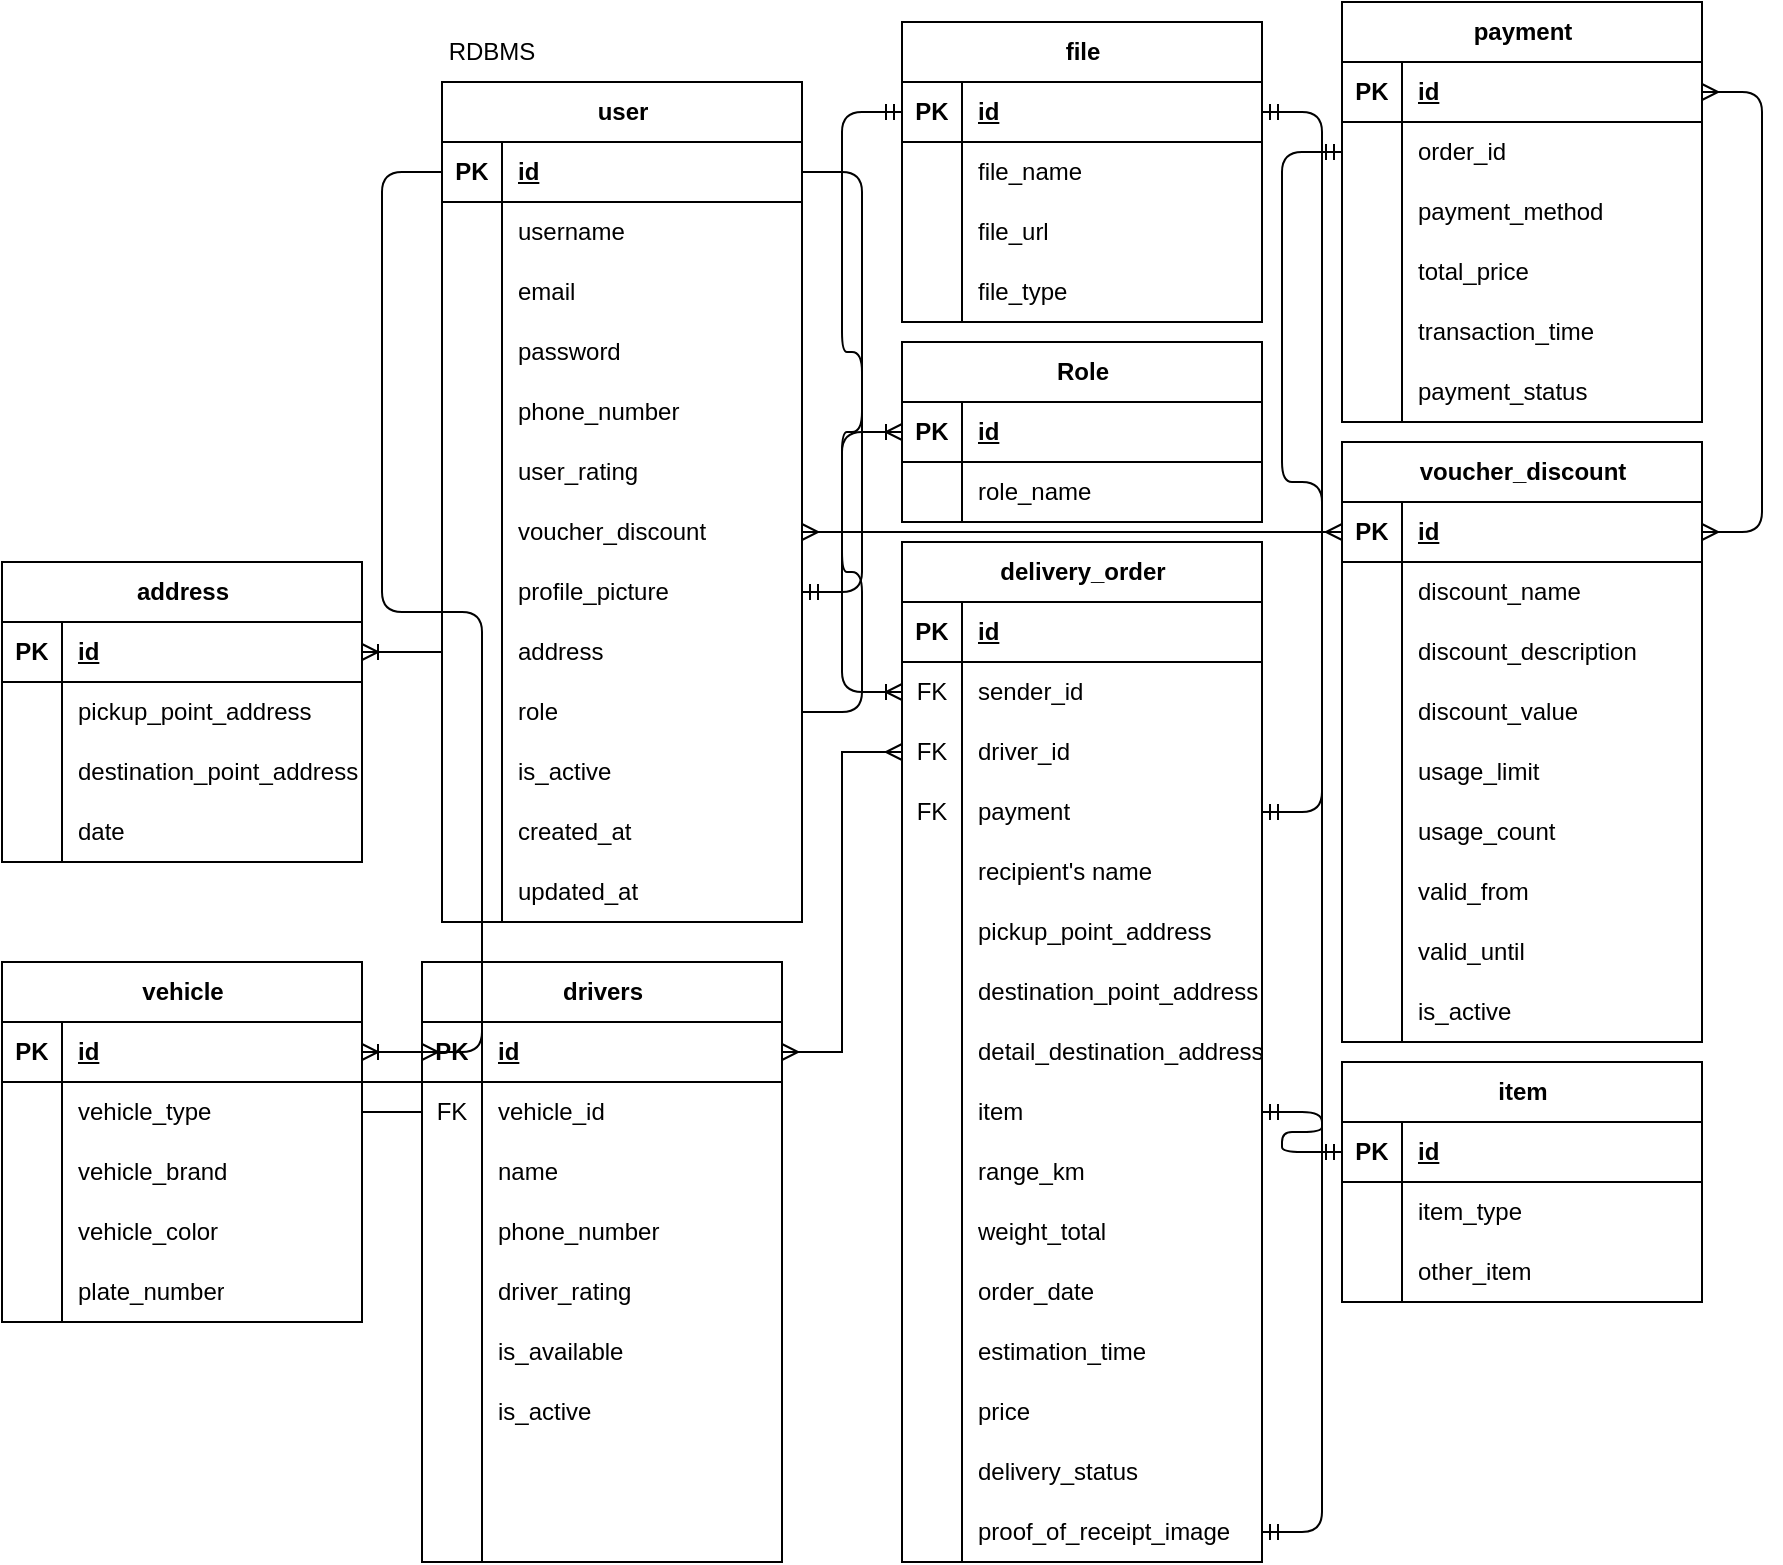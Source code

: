 <mxfile version="27.1.6">
  <diagram id="R2lEEEUBdFMjLlhIrx00" name="Page-1">
    <mxGraphModel dx="2192" dy="740" grid="1" gridSize="10" guides="1" tooltips="1" connect="1" arrows="1" fold="1" page="1" pageScale="1" pageWidth="850" pageHeight="1100" background="none" math="0" shadow="0" extFonts="Permanent Marker^https://fonts.googleapis.com/css?family=Permanent+Marker">
      <root>
        <mxCell id="0" />
        <mxCell id="1" parent="0" />
        <mxCell id="_nJYdP68zDwYE_LvrcGL-1" value="RDBMS" style="text;html=1;align=center;verticalAlign=middle;whiteSpace=wrap;rounded=0;" parent="1" vertex="1">
          <mxGeometry x="120" y="40" width="50" height="30" as="geometry" />
        </mxCell>
        <mxCell id="_nJYdP68zDwYE_LvrcGL-8" value="user" style="shape=table;startSize=30;container=1;collapsible=1;childLayout=tableLayout;fixedRows=1;rowLines=0;fontStyle=1;align=center;resizeLast=1;html=1;" parent="1" vertex="1">
          <mxGeometry x="120" y="70" width="180" height="420" as="geometry" />
        </mxCell>
        <mxCell id="_nJYdP68zDwYE_LvrcGL-9" value="" style="shape=tableRow;horizontal=0;startSize=0;swimlaneHead=0;swimlaneBody=0;fillColor=none;collapsible=0;dropTarget=0;points=[[0,0.5],[1,0.5]];portConstraint=eastwest;top=0;left=0;right=0;bottom=1;" parent="_nJYdP68zDwYE_LvrcGL-8" vertex="1">
          <mxGeometry y="30" width="180" height="30" as="geometry" />
        </mxCell>
        <mxCell id="_nJYdP68zDwYE_LvrcGL-10" value="PK" style="shape=partialRectangle;connectable=0;fillColor=none;top=0;left=0;bottom=0;right=0;fontStyle=1;overflow=hidden;whiteSpace=wrap;html=1;" parent="_nJYdP68zDwYE_LvrcGL-9" vertex="1">
          <mxGeometry width="30" height="30" as="geometry">
            <mxRectangle width="30" height="30" as="alternateBounds" />
          </mxGeometry>
        </mxCell>
        <mxCell id="_nJYdP68zDwYE_LvrcGL-11" value="id" style="shape=partialRectangle;connectable=0;fillColor=none;top=0;left=0;bottom=0;right=0;align=left;spacingLeft=6;fontStyle=5;overflow=hidden;whiteSpace=wrap;html=1;" parent="_nJYdP68zDwYE_LvrcGL-9" vertex="1">
          <mxGeometry x="30" width="150" height="30" as="geometry">
            <mxRectangle width="150" height="30" as="alternateBounds" />
          </mxGeometry>
        </mxCell>
        <mxCell id="_nJYdP68zDwYE_LvrcGL-12" value="" style="shape=tableRow;horizontal=0;startSize=0;swimlaneHead=0;swimlaneBody=0;fillColor=none;collapsible=0;dropTarget=0;points=[[0,0.5],[1,0.5]];portConstraint=eastwest;top=0;left=0;right=0;bottom=0;" parent="_nJYdP68zDwYE_LvrcGL-8" vertex="1">
          <mxGeometry y="60" width="180" height="30" as="geometry" />
        </mxCell>
        <mxCell id="_nJYdP68zDwYE_LvrcGL-13" value="" style="shape=partialRectangle;connectable=0;fillColor=none;top=0;left=0;bottom=0;right=0;editable=1;overflow=hidden;whiteSpace=wrap;html=1;" parent="_nJYdP68zDwYE_LvrcGL-12" vertex="1">
          <mxGeometry width="30" height="30" as="geometry">
            <mxRectangle width="30" height="30" as="alternateBounds" />
          </mxGeometry>
        </mxCell>
        <mxCell id="_nJYdP68zDwYE_LvrcGL-14" value="username" style="shape=partialRectangle;connectable=0;fillColor=none;top=0;left=0;bottom=0;right=0;align=left;spacingLeft=6;overflow=hidden;whiteSpace=wrap;html=1;" parent="_nJYdP68zDwYE_LvrcGL-12" vertex="1">
          <mxGeometry x="30" width="150" height="30" as="geometry">
            <mxRectangle width="150" height="30" as="alternateBounds" />
          </mxGeometry>
        </mxCell>
        <mxCell id="_nJYdP68zDwYE_LvrcGL-15" value="" style="shape=tableRow;horizontal=0;startSize=0;swimlaneHead=0;swimlaneBody=0;fillColor=none;collapsible=0;dropTarget=0;points=[[0,0.5],[1,0.5]];portConstraint=eastwest;top=0;left=0;right=0;bottom=0;" parent="_nJYdP68zDwYE_LvrcGL-8" vertex="1">
          <mxGeometry y="90" width="180" height="30" as="geometry" />
        </mxCell>
        <mxCell id="_nJYdP68zDwYE_LvrcGL-16" value="" style="shape=partialRectangle;connectable=0;fillColor=none;top=0;left=0;bottom=0;right=0;editable=1;overflow=hidden;whiteSpace=wrap;html=1;" parent="_nJYdP68zDwYE_LvrcGL-15" vertex="1">
          <mxGeometry width="30" height="30" as="geometry">
            <mxRectangle width="30" height="30" as="alternateBounds" />
          </mxGeometry>
        </mxCell>
        <mxCell id="_nJYdP68zDwYE_LvrcGL-17" value="email" style="shape=partialRectangle;connectable=0;fillColor=none;top=0;left=0;bottom=0;right=0;align=left;spacingLeft=6;overflow=hidden;whiteSpace=wrap;html=1;" parent="_nJYdP68zDwYE_LvrcGL-15" vertex="1">
          <mxGeometry x="30" width="150" height="30" as="geometry">
            <mxRectangle width="150" height="30" as="alternateBounds" />
          </mxGeometry>
        </mxCell>
        <mxCell id="_nJYdP68zDwYE_LvrcGL-18" value="" style="shape=tableRow;horizontal=0;startSize=0;swimlaneHead=0;swimlaneBody=0;fillColor=none;collapsible=0;dropTarget=0;points=[[0,0.5],[1,0.5]];portConstraint=eastwest;top=0;left=0;right=0;bottom=0;" parent="_nJYdP68zDwYE_LvrcGL-8" vertex="1">
          <mxGeometry y="120" width="180" height="30" as="geometry" />
        </mxCell>
        <mxCell id="_nJYdP68zDwYE_LvrcGL-19" value="" style="shape=partialRectangle;connectable=0;fillColor=none;top=0;left=0;bottom=0;right=0;editable=1;overflow=hidden;whiteSpace=wrap;html=1;" parent="_nJYdP68zDwYE_LvrcGL-18" vertex="1">
          <mxGeometry width="30" height="30" as="geometry">
            <mxRectangle width="30" height="30" as="alternateBounds" />
          </mxGeometry>
        </mxCell>
        <mxCell id="_nJYdP68zDwYE_LvrcGL-20" value="password" style="shape=partialRectangle;connectable=0;fillColor=none;top=0;left=0;bottom=0;right=0;align=left;spacingLeft=6;overflow=hidden;whiteSpace=wrap;html=1;" parent="_nJYdP68zDwYE_LvrcGL-18" vertex="1">
          <mxGeometry x="30" width="150" height="30" as="geometry">
            <mxRectangle width="150" height="30" as="alternateBounds" />
          </mxGeometry>
        </mxCell>
        <mxCell id="AFm_2tlAotHeMhlflKVh-1" value="" style="shape=tableRow;horizontal=0;startSize=0;swimlaneHead=0;swimlaneBody=0;fillColor=none;collapsible=0;dropTarget=0;points=[[0,0.5],[1,0.5]];portConstraint=eastwest;top=0;left=0;right=0;bottom=0;" parent="_nJYdP68zDwYE_LvrcGL-8" vertex="1">
          <mxGeometry y="150" width="180" height="30" as="geometry" />
        </mxCell>
        <mxCell id="AFm_2tlAotHeMhlflKVh-2" value="" style="shape=partialRectangle;connectable=0;fillColor=none;top=0;left=0;bottom=0;right=0;editable=1;overflow=hidden;whiteSpace=wrap;html=1;" parent="AFm_2tlAotHeMhlflKVh-1" vertex="1">
          <mxGeometry width="30" height="30" as="geometry">
            <mxRectangle width="30" height="30" as="alternateBounds" />
          </mxGeometry>
        </mxCell>
        <mxCell id="AFm_2tlAotHeMhlflKVh-3" value="phone_number" style="shape=partialRectangle;connectable=0;fillColor=none;top=0;left=0;bottom=0;right=0;align=left;spacingLeft=6;overflow=hidden;whiteSpace=wrap;html=1;" parent="AFm_2tlAotHeMhlflKVh-1" vertex="1">
          <mxGeometry x="30" width="150" height="30" as="geometry">
            <mxRectangle width="150" height="30" as="alternateBounds" />
          </mxGeometry>
        </mxCell>
        <mxCell id="AFm_2tlAotHeMhlflKVh-7" value="" style="shape=tableRow;horizontal=0;startSize=0;swimlaneHead=0;swimlaneBody=0;fillColor=none;collapsible=0;dropTarget=0;points=[[0,0.5],[1,0.5]];portConstraint=eastwest;top=0;left=0;right=0;bottom=0;" parent="_nJYdP68zDwYE_LvrcGL-8" vertex="1">
          <mxGeometry y="180" width="180" height="30" as="geometry" />
        </mxCell>
        <mxCell id="AFm_2tlAotHeMhlflKVh-8" value="" style="shape=partialRectangle;connectable=0;fillColor=none;top=0;left=0;bottom=0;right=0;editable=1;overflow=hidden;whiteSpace=wrap;html=1;" parent="AFm_2tlAotHeMhlflKVh-7" vertex="1">
          <mxGeometry width="30" height="30" as="geometry">
            <mxRectangle width="30" height="30" as="alternateBounds" />
          </mxGeometry>
        </mxCell>
        <mxCell id="AFm_2tlAotHeMhlflKVh-9" value="user_rating" style="shape=partialRectangle;connectable=0;fillColor=none;top=0;left=0;bottom=0;right=0;align=left;spacingLeft=6;overflow=hidden;whiteSpace=wrap;html=1;" parent="AFm_2tlAotHeMhlflKVh-7" vertex="1">
          <mxGeometry x="30" width="150" height="30" as="geometry">
            <mxRectangle width="150" height="30" as="alternateBounds" />
          </mxGeometry>
        </mxCell>
        <mxCell id="pmuBlZyEpA-jxrCOLzj--169" value="" style="shape=tableRow;horizontal=0;startSize=0;swimlaneHead=0;swimlaneBody=0;fillColor=none;collapsible=0;dropTarget=0;points=[[0,0.5],[1,0.5]];portConstraint=eastwest;top=0;left=0;right=0;bottom=0;" vertex="1" parent="_nJYdP68zDwYE_LvrcGL-8">
          <mxGeometry y="210" width="180" height="30" as="geometry" />
        </mxCell>
        <mxCell id="pmuBlZyEpA-jxrCOLzj--170" value="" style="shape=partialRectangle;connectable=0;fillColor=none;top=0;left=0;bottom=0;right=0;editable=1;overflow=hidden;whiteSpace=wrap;html=1;" vertex="1" parent="pmuBlZyEpA-jxrCOLzj--169">
          <mxGeometry width="30" height="30" as="geometry">
            <mxRectangle width="30" height="30" as="alternateBounds" />
          </mxGeometry>
        </mxCell>
        <mxCell id="pmuBlZyEpA-jxrCOLzj--171" value="voucher_discount" style="shape=partialRectangle;connectable=0;fillColor=none;top=0;left=0;bottom=0;right=0;align=left;spacingLeft=6;overflow=hidden;whiteSpace=wrap;html=1;" vertex="1" parent="pmuBlZyEpA-jxrCOLzj--169">
          <mxGeometry x="30" width="150" height="30" as="geometry">
            <mxRectangle width="150" height="30" as="alternateBounds" />
          </mxGeometry>
        </mxCell>
        <mxCell id="AFm_2tlAotHeMhlflKVh-10" value="" style="shape=tableRow;horizontal=0;startSize=0;swimlaneHead=0;swimlaneBody=0;fillColor=none;collapsible=0;dropTarget=0;points=[[0,0.5],[1,0.5]];portConstraint=eastwest;top=0;left=0;right=0;bottom=0;" parent="_nJYdP68zDwYE_LvrcGL-8" vertex="1">
          <mxGeometry y="240" width="180" height="30" as="geometry" />
        </mxCell>
        <mxCell id="AFm_2tlAotHeMhlflKVh-11" value="" style="shape=partialRectangle;connectable=0;fillColor=none;top=0;left=0;bottom=0;right=0;editable=1;overflow=hidden;whiteSpace=wrap;html=1;" parent="AFm_2tlAotHeMhlflKVh-10" vertex="1">
          <mxGeometry width="30" height="30" as="geometry">
            <mxRectangle width="30" height="30" as="alternateBounds" />
          </mxGeometry>
        </mxCell>
        <mxCell id="AFm_2tlAotHeMhlflKVh-12" value="profile_picture" style="shape=partialRectangle;connectable=0;fillColor=none;top=0;left=0;bottom=0;right=0;align=left;spacingLeft=6;overflow=hidden;whiteSpace=wrap;html=1;" parent="AFm_2tlAotHeMhlflKVh-10" vertex="1">
          <mxGeometry x="30" width="150" height="30" as="geometry">
            <mxRectangle width="150" height="30" as="alternateBounds" />
          </mxGeometry>
        </mxCell>
        <mxCell id="pmuBlZyEpA-jxrCOLzj--27" value="" style="shape=tableRow;horizontal=0;startSize=0;swimlaneHead=0;swimlaneBody=0;fillColor=none;collapsible=0;dropTarget=0;points=[[0,0.5],[1,0.5]];portConstraint=eastwest;top=0;left=0;right=0;bottom=0;" vertex="1" parent="_nJYdP68zDwYE_LvrcGL-8">
          <mxGeometry y="270" width="180" height="30" as="geometry" />
        </mxCell>
        <mxCell id="pmuBlZyEpA-jxrCOLzj--28" value="" style="shape=partialRectangle;connectable=0;fillColor=none;top=0;left=0;bottom=0;right=0;editable=1;overflow=hidden;whiteSpace=wrap;html=1;" vertex="1" parent="pmuBlZyEpA-jxrCOLzj--27">
          <mxGeometry width="30" height="30" as="geometry">
            <mxRectangle width="30" height="30" as="alternateBounds" />
          </mxGeometry>
        </mxCell>
        <mxCell id="pmuBlZyEpA-jxrCOLzj--29" value="address" style="shape=partialRectangle;connectable=0;fillColor=none;top=0;left=0;bottom=0;right=0;align=left;spacingLeft=6;overflow=hidden;whiteSpace=wrap;html=1;" vertex="1" parent="pmuBlZyEpA-jxrCOLzj--27">
          <mxGeometry x="30" width="150" height="30" as="geometry">
            <mxRectangle width="150" height="30" as="alternateBounds" />
          </mxGeometry>
        </mxCell>
        <mxCell id="AFm_2tlAotHeMhlflKVh-32" value="" style="shape=tableRow;horizontal=0;startSize=0;swimlaneHead=0;swimlaneBody=0;fillColor=none;collapsible=0;dropTarget=0;points=[[0,0.5],[1,0.5]];portConstraint=eastwest;top=0;left=0;right=0;bottom=0;" parent="_nJYdP68zDwYE_LvrcGL-8" vertex="1">
          <mxGeometry y="300" width="180" height="30" as="geometry" />
        </mxCell>
        <mxCell id="AFm_2tlAotHeMhlflKVh-33" value="" style="shape=partialRectangle;connectable=0;fillColor=none;top=0;left=0;bottom=0;right=0;editable=1;overflow=hidden;whiteSpace=wrap;html=1;" parent="AFm_2tlAotHeMhlflKVh-32" vertex="1">
          <mxGeometry width="30" height="30" as="geometry">
            <mxRectangle width="30" height="30" as="alternateBounds" />
          </mxGeometry>
        </mxCell>
        <mxCell id="AFm_2tlAotHeMhlflKVh-34" value="role" style="shape=partialRectangle;connectable=0;fillColor=none;top=0;left=0;bottom=0;right=0;align=left;spacingLeft=6;overflow=hidden;whiteSpace=wrap;html=1;" parent="AFm_2tlAotHeMhlflKVh-32" vertex="1">
          <mxGeometry x="30" width="150" height="30" as="geometry">
            <mxRectangle width="150" height="30" as="alternateBounds" />
          </mxGeometry>
        </mxCell>
        <mxCell id="AFm_2tlAotHeMhlflKVh-13" value="" style="shape=tableRow;horizontal=0;startSize=0;swimlaneHead=0;swimlaneBody=0;fillColor=none;collapsible=0;dropTarget=0;points=[[0,0.5],[1,0.5]];portConstraint=eastwest;top=0;left=0;right=0;bottom=0;" parent="_nJYdP68zDwYE_LvrcGL-8" vertex="1">
          <mxGeometry y="330" width="180" height="30" as="geometry" />
        </mxCell>
        <mxCell id="AFm_2tlAotHeMhlflKVh-14" value="" style="shape=partialRectangle;connectable=0;fillColor=none;top=0;left=0;bottom=0;right=0;editable=1;overflow=hidden;whiteSpace=wrap;html=1;" parent="AFm_2tlAotHeMhlflKVh-13" vertex="1">
          <mxGeometry width="30" height="30" as="geometry">
            <mxRectangle width="30" height="30" as="alternateBounds" />
          </mxGeometry>
        </mxCell>
        <mxCell id="AFm_2tlAotHeMhlflKVh-15" value="is_active" style="shape=partialRectangle;connectable=0;fillColor=none;top=0;left=0;bottom=0;right=0;align=left;spacingLeft=6;overflow=hidden;whiteSpace=wrap;html=1;" parent="AFm_2tlAotHeMhlflKVh-13" vertex="1">
          <mxGeometry x="30" width="150" height="30" as="geometry">
            <mxRectangle width="150" height="30" as="alternateBounds" />
          </mxGeometry>
        </mxCell>
        <mxCell id="AFm_2tlAotHeMhlflKVh-4" value="" style="shape=tableRow;horizontal=0;startSize=0;swimlaneHead=0;swimlaneBody=0;fillColor=none;collapsible=0;dropTarget=0;points=[[0,0.5],[1,0.5]];portConstraint=eastwest;top=0;left=0;right=0;bottom=0;" parent="_nJYdP68zDwYE_LvrcGL-8" vertex="1">
          <mxGeometry y="360" width="180" height="30" as="geometry" />
        </mxCell>
        <mxCell id="AFm_2tlAotHeMhlflKVh-5" value="" style="shape=partialRectangle;connectable=0;fillColor=none;top=0;left=0;bottom=0;right=0;editable=1;overflow=hidden;whiteSpace=wrap;html=1;" parent="AFm_2tlAotHeMhlflKVh-4" vertex="1">
          <mxGeometry width="30" height="30" as="geometry">
            <mxRectangle width="30" height="30" as="alternateBounds" />
          </mxGeometry>
        </mxCell>
        <mxCell id="AFm_2tlAotHeMhlflKVh-6" value="created_at" style="shape=partialRectangle;connectable=0;fillColor=none;top=0;left=0;bottom=0;right=0;align=left;spacingLeft=6;overflow=hidden;whiteSpace=wrap;html=1;" parent="AFm_2tlAotHeMhlflKVh-4" vertex="1">
          <mxGeometry x="30" width="150" height="30" as="geometry">
            <mxRectangle width="150" height="30" as="alternateBounds" />
          </mxGeometry>
        </mxCell>
        <mxCell id="sz1Xxkwz3LbbgAYDZx_E-20" value="" style="shape=tableRow;horizontal=0;startSize=0;swimlaneHead=0;swimlaneBody=0;fillColor=none;collapsible=0;dropTarget=0;points=[[0,0.5],[1,0.5]];portConstraint=eastwest;top=0;left=0;right=0;bottom=0;" parent="_nJYdP68zDwYE_LvrcGL-8" vertex="1">
          <mxGeometry y="390" width="180" height="30" as="geometry" />
        </mxCell>
        <mxCell id="sz1Xxkwz3LbbgAYDZx_E-21" value="" style="shape=partialRectangle;connectable=0;fillColor=none;top=0;left=0;bottom=0;right=0;editable=1;overflow=hidden;whiteSpace=wrap;html=1;" parent="sz1Xxkwz3LbbgAYDZx_E-20" vertex="1">
          <mxGeometry width="30" height="30" as="geometry">
            <mxRectangle width="30" height="30" as="alternateBounds" />
          </mxGeometry>
        </mxCell>
        <mxCell id="sz1Xxkwz3LbbgAYDZx_E-22" value="updated_at" style="shape=partialRectangle;connectable=0;fillColor=none;top=0;left=0;bottom=0;right=0;align=left;spacingLeft=6;overflow=hidden;whiteSpace=wrap;html=1;" parent="sz1Xxkwz3LbbgAYDZx_E-20" vertex="1">
          <mxGeometry x="30" width="150" height="30" as="geometry">
            <mxRectangle width="150" height="30" as="alternateBounds" />
          </mxGeometry>
        </mxCell>
        <mxCell id="_nJYdP68zDwYE_LvrcGL-21" value="drivers" style="shape=table;startSize=30;container=1;collapsible=1;childLayout=tableLayout;fixedRows=1;rowLines=0;fontStyle=1;align=center;resizeLast=1;html=1;" parent="1" vertex="1">
          <mxGeometry x="110" y="510" width="180" height="300" as="geometry" />
        </mxCell>
        <mxCell id="_nJYdP68zDwYE_LvrcGL-22" value="" style="shape=tableRow;horizontal=0;startSize=0;swimlaneHead=0;swimlaneBody=0;fillColor=none;collapsible=0;dropTarget=0;points=[[0,0.5],[1,0.5]];portConstraint=eastwest;top=0;left=0;right=0;bottom=1;" parent="_nJYdP68zDwYE_LvrcGL-21" vertex="1">
          <mxGeometry y="30" width="180" height="30" as="geometry" />
        </mxCell>
        <mxCell id="_nJYdP68zDwYE_LvrcGL-23" value="PK" style="shape=partialRectangle;connectable=0;fillColor=none;top=0;left=0;bottom=0;right=0;fontStyle=1;overflow=hidden;whiteSpace=wrap;html=1;" parent="_nJYdP68zDwYE_LvrcGL-22" vertex="1">
          <mxGeometry width="30" height="30" as="geometry">
            <mxRectangle width="30" height="30" as="alternateBounds" />
          </mxGeometry>
        </mxCell>
        <mxCell id="_nJYdP68zDwYE_LvrcGL-24" value="id" style="shape=partialRectangle;connectable=0;fillColor=none;top=0;left=0;bottom=0;right=0;align=left;spacingLeft=6;fontStyle=5;overflow=hidden;whiteSpace=wrap;html=1;" parent="_nJYdP68zDwYE_LvrcGL-22" vertex="1">
          <mxGeometry x="30" width="150" height="30" as="geometry">
            <mxRectangle width="150" height="30" as="alternateBounds" />
          </mxGeometry>
        </mxCell>
        <mxCell id="AFm_2tlAotHeMhlflKVh-39" value="" style="shape=tableRow;horizontal=0;startSize=0;swimlaneHead=0;swimlaneBody=0;fillColor=none;collapsible=0;dropTarget=0;points=[[0,0.5],[1,0.5]];portConstraint=eastwest;top=0;left=0;right=0;bottom=0;" parent="_nJYdP68zDwYE_LvrcGL-21" vertex="1">
          <mxGeometry y="60" width="180" height="30" as="geometry" />
        </mxCell>
        <mxCell id="AFm_2tlAotHeMhlflKVh-40" value="FK" style="shape=partialRectangle;connectable=0;fillColor=none;top=0;left=0;bottom=0;right=0;editable=1;overflow=hidden;whiteSpace=wrap;html=1;" parent="AFm_2tlAotHeMhlflKVh-39" vertex="1">
          <mxGeometry width="30" height="30" as="geometry">
            <mxRectangle width="30" height="30" as="alternateBounds" />
          </mxGeometry>
        </mxCell>
        <mxCell id="AFm_2tlAotHeMhlflKVh-41" value="vehicle_id" style="shape=partialRectangle;connectable=0;fillColor=none;top=0;left=0;bottom=0;right=0;align=left;spacingLeft=6;overflow=hidden;whiteSpace=wrap;html=1;" parent="AFm_2tlAotHeMhlflKVh-39" vertex="1">
          <mxGeometry x="30" width="150" height="30" as="geometry">
            <mxRectangle width="150" height="30" as="alternateBounds" />
          </mxGeometry>
        </mxCell>
        <mxCell id="_nJYdP68zDwYE_LvrcGL-28" value="" style="shape=tableRow;horizontal=0;startSize=0;swimlaneHead=0;swimlaneBody=0;fillColor=none;collapsible=0;dropTarget=0;points=[[0,0.5],[1,0.5]];portConstraint=eastwest;top=0;left=0;right=0;bottom=0;" parent="_nJYdP68zDwYE_LvrcGL-21" vertex="1">
          <mxGeometry y="90" width="180" height="30" as="geometry" />
        </mxCell>
        <mxCell id="_nJYdP68zDwYE_LvrcGL-29" value="" style="shape=partialRectangle;connectable=0;fillColor=none;top=0;left=0;bottom=0;right=0;editable=1;overflow=hidden;whiteSpace=wrap;html=1;" parent="_nJYdP68zDwYE_LvrcGL-28" vertex="1">
          <mxGeometry width="30" height="30" as="geometry">
            <mxRectangle width="30" height="30" as="alternateBounds" />
          </mxGeometry>
        </mxCell>
        <mxCell id="_nJYdP68zDwYE_LvrcGL-30" value="name" style="shape=partialRectangle;connectable=0;fillColor=none;top=0;left=0;bottom=0;right=0;align=left;spacingLeft=6;overflow=hidden;whiteSpace=wrap;html=1;" parent="_nJYdP68zDwYE_LvrcGL-28" vertex="1">
          <mxGeometry x="30" width="150" height="30" as="geometry">
            <mxRectangle width="150" height="30" as="alternateBounds" />
          </mxGeometry>
        </mxCell>
        <mxCell id="_nJYdP68zDwYE_LvrcGL-31" value="" style="shape=tableRow;horizontal=0;startSize=0;swimlaneHead=0;swimlaneBody=0;fillColor=none;collapsible=0;dropTarget=0;points=[[0,0.5],[1,0.5]];portConstraint=eastwest;top=0;left=0;right=0;bottom=0;" parent="_nJYdP68zDwYE_LvrcGL-21" vertex="1">
          <mxGeometry y="120" width="180" height="30" as="geometry" />
        </mxCell>
        <mxCell id="_nJYdP68zDwYE_LvrcGL-32" value="" style="shape=partialRectangle;connectable=0;fillColor=none;top=0;left=0;bottom=0;right=0;editable=1;overflow=hidden;whiteSpace=wrap;html=1;" parent="_nJYdP68zDwYE_LvrcGL-31" vertex="1">
          <mxGeometry width="30" height="30" as="geometry">
            <mxRectangle width="30" height="30" as="alternateBounds" />
          </mxGeometry>
        </mxCell>
        <mxCell id="_nJYdP68zDwYE_LvrcGL-33" value="phone_number" style="shape=partialRectangle;connectable=0;fillColor=none;top=0;left=0;bottom=0;right=0;align=left;spacingLeft=6;overflow=hidden;whiteSpace=wrap;html=1;" parent="_nJYdP68zDwYE_LvrcGL-31" vertex="1">
          <mxGeometry x="30" width="150" height="30" as="geometry">
            <mxRectangle width="150" height="30" as="alternateBounds" />
          </mxGeometry>
        </mxCell>
        <mxCell id="AFm_2tlAotHeMhlflKVh-70" value="" style="shape=tableRow;horizontal=0;startSize=0;swimlaneHead=0;swimlaneBody=0;fillColor=none;collapsible=0;dropTarget=0;points=[[0,0.5],[1,0.5]];portConstraint=eastwest;top=0;left=0;right=0;bottom=0;" parent="_nJYdP68zDwYE_LvrcGL-21" vertex="1">
          <mxGeometry y="150" width="180" height="30" as="geometry" />
        </mxCell>
        <mxCell id="AFm_2tlAotHeMhlflKVh-71" value="" style="shape=partialRectangle;connectable=0;fillColor=none;top=0;left=0;bottom=0;right=0;editable=1;overflow=hidden;whiteSpace=wrap;html=1;" parent="AFm_2tlAotHeMhlflKVh-70" vertex="1">
          <mxGeometry width="30" height="30" as="geometry">
            <mxRectangle width="30" height="30" as="alternateBounds" />
          </mxGeometry>
        </mxCell>
        <mxCell id="AFm_2tlAotHeMhlflKVh-72" value="driver_rating" style="shape=partialRectangle;connectable=0;fillColor=none;top=0;left=0;bottom=0;right=0;align=left;spacingLeft=6;overflow=hidden;whiteSpace=wrap;html=1;" parent="AFm_2tlAotHeMhlflKVh-70" vertex="1">
          <mxGeometry x="30" width="150" height="30" as="geometry">
            <mxRectangle width="150" height="30" as="alternateBounds" />
          </mxGeometry>
        </mxCell>
        <mxCell id="AFm_2tlAotHeMhlflKVh-45" value="" style="shape=tableRow;horizontal=0;startSize=0;swimlaneHead=0;swimlaneBody=0;fillColor=none;collapsible=0;dropTarget=0;points=[[0,0.5],[1,0.5]];portConstraint=eastwest;top=0;left=0;right=0;bottom=0;" parent="_nJYdP68zDwYE_LvrcGL-21" vertex="1">
          <mxGeometry y="180" width="180" height="30" as="geometry" />
        </mxCell>
        <mxCell id="AFm_2tlAotHeMhlflKVh-46" value="" style="shape=partialRectangle;connectable=0;fillColor=none;top=0;left=0;bottom=0;right=0;editable=1;overflow=hidden;whiteSpace=wrap;html=1;" parent="AFm_2tlAotHeMhlflKVh-45" vertex="1">
          <mxGeometry width="30" height="30" as="geometry">
            <mxRectangle width="30" height="30" as="alternateBounds" />
          </mxGeometry>
        </mxCell>
        <mxCell id="AFm_2tlAotHeMhlflKVh-47" value="is_available" style="shape=partialRectangle;connectable=0;fillColor=none;top=0;left=0;bottom=0;right=0;align=left;spacingLeft=6;overflow=hidden;whiteSpace=wrap;html=1;" parent="AFm_2tlAotHeMhlflKVh-45" vertex="1">
          <mxGeometry x="30" width="150" height="30" as="geometry">
            <mxRectangle width="150" height="30" as="alternateBounds" />
          </mxGeometry>
        </mxCell>
        <mxCell id="AFm_2tlAotHeMhlflKVh-73" value="" style="shape=tableRow;horizontal=0;startSize=0;swimlaneHead=0;swimlaneBody=0;fillColor=none;collapsible=0;dropTarget=0;points=[[0,0.5],[1,0.5]];portConstraint=eastwest;top=0;left=0;right=0;bottom=0;" parent="_nJYdP68zDwYE_LvrcGL-21" vertex="1">
          <mxGeometry y="210" width="180" height="30" as="geometry" />
        </mxCell>
        <mxCell id="AFm_2tlAotHeMhlflKVh-74" value="" style="shape=partialRectangle;connectable=0;fillColor=none;top=0;left=0;bottom=0;right=0;editable=1;overflow=hidden;whiteSpace=wrap;html=1;" parent="AFm_2tlAotHeMhlflKVh-73" vertex="1">
          <mxGeometry width="30" height="30" as="geometry">
            <mxRectangle width="30" height="30" as="alternateBounds" />
          </mxGeometry>
        </mxCell>
        <mxCell id="AFm_2tlAotHeMhlflKVh-75" value="is_active" style="shape=partialRectangle;connectable=0;fillColor=none;top=0;left=0;bottom=0;right=0;align=left;spacingLeft=6;overflow=hidden;whiteSpace=wrap;html=1;" parent="AFm_2tlAotHeMhlflKVh-73" vertex="1">
          <mxGeometry x="30" width="150" height="30" as="geometry">
            <mxRectangle width="150" height="30" as="alternateBounds" />
          </mxGeometry>
        </mxCell>
        <mxCell id="_nJYdP68zDwYE_LvrcGL-25" value="" style="shape=tableRow;horizontal=0;startSize=0;swimlaneHead=0;swimlaneBody=0;fillColor=none;collapsible=0;dropTarget=0;points=[[0,0.5],[1,0.5]];portConstraint=eastwest;top=0;left=0;right=0;bottom=0;" parent="_nJYdP68zDwYE_LvrcGL-21" vertex="1">
          <mxGeometry y="240" width="180" height="30" as="geometry" />
        </mxCell>
        <mxCell id="_nJYdP68zDwYE_LvrcGL-26" value="" style="shape=partialRectangle;connectable=0;fillColor=none;top=0;left=0;bottom=0;right=0;editable=1;overflow=hidden;whiteSpace=wrap;html=1;" parent="_nJYdP68zDwYE_LvrcGL-25" vertex="1">
          <mxGeometry width="30" height="30" as="geometry">
            <mxRectangle width="30" height="30" as="alternateBounds" />
          </mxGeometry>
        </mxCell>
        <mxCell id="_nJYdP68zDwYE_LvrcGL-27" value="" style="shape=partialRectangle;connectable=0;fillColor=none;top=0;left=0;bottom=0;right=0;align=left;spacingLeft=6;overflow=hidden;whiteSpace=wrap;html=1;" parent="_nJYdP68zDwYE_LvrcGL-25" vertex="1">
          <mxGeometry x="30" width="150" height="30" as="geometry">
            <mxRectangle width="150" height="30" as="alternateBounds" />
          </mxGeometry>
        </mxCell>
        <mxCell id="AFm_2tlAotHeMhlflKVh-42" value="" style="shape=tableRow;horizontal=0;startSize=0;swimlaneHead=0;swimlaneBody=0;fillColor=none;collapsible=0;dropTarget=0;points=[[0,0.5],[1,0.5]];portConstraint=eastwest;top=0;left=0;right=0;bottom=0;" parent="_nJYdP68zDwYE_LvrcGL-21" vertex="1">
          <mxGeometry y="270" width="180" height="30" as="geometry" />
        </mxCell>
        <mxCell id="AFm_2tlAotHeMhlflKVh-43" value="" style="shape=partialRectangle;connectable=0;fillColor=none;top=0;left=0;bottom=0;right=0;editable=1;overflow=hidden;whiteSpace=wrap;html=1;" parent="AFm_2tlAotHeMhlflKVh-42" vertex="1">
          <mxGeometry width="30" height="30" as="geometry">
            <mxRectangle width="30" height="30" as="alternateBounds" />
          </mxGeometry>
        </mxCell>
        <mxCell id="AFm_2tlAotHeMhlflKVh-44" value="" style="shape=partialRectangle;connectable=0;fillColor=none;top=0;left=0;bottom=0;right=0;align=left;spacingLeft=6;overflow=hidden;whiteSpace=wrap;html=1;" parent="AFm_2tlAotHeMhlflKVh-42" vertex="1">
          <mxGeometry x="30" width="150" height="30" as="geometry">
            <mxRectangle width="150" height="30" as="alternateBounds" />
          </mxGeometry>
        </mxCell>
        <mxCell id="_nJYdP68zDwYE_LvrcGL-34" value="vehicle" style="shape=table;startSize=30;container=1;collapsible=1;childLayout=tableLayout;fixedRows=1;rowLines=0;fontStyle=1;align=center;resizeLast=1;html=1;" parent="1" vertex="1">
          <mxGeometry x="-100" y="510" width="180" height="180" as="geometry" />
        </mxCell>
        <mxCell id="_nJYdP68zDwYE_LvrcGL-35" value="" style="shape=tableRow;horizontal=0;startSize=0;swimlaneHead=0;swimlaneBody=0;fillColor=none;collapsible=0;dropTarget=0;points=[[0,0.5],[1,0.5]];portConstraint=eastwest;top=0;left=0;right=0;bottom=1;" parent="_nJYdP68zDwYE_LvrcGL-34" vertex="1">
          <mxGeometry y="30" width="180" height="30" as="geometry" />
        </mxCell>
        <mxCell id="_nJYdP68zDwYE_LvrcGL-36" value="PK" style="shape=partialRectangle;connectable=0;fillColor=none;top=0;left=0;bottom=0;right=0;fontStyle=1;overflow=hidden;whiteSpace=wrap;html=1;" parent="_nJYdP68zDwYE_LvrcGL-35" vertex="1">
          <mxGeometry width="30" height="30" as="geometry">
            <mxRectangle width="30" height="30" as="alternateBounds" />
          </mxGeometry>
        </mxCell>
        <mxCell id="_nJYdP68zDwYE_LvrcGL-37" value="id" style="shape=partialRectangle;connectable=0;fillColor=none;top=0;left=0;bottom=0;right=0;align=left;spacingLeft=6;fontStyle=5;overflow=hidden;whiteSpace=wrap;html=1;" parent="_nJYdP68zDwYE_LvrcGL-35" vertex="1">
          <mxGeometry x="30" width="150" height="30" as="geometry">
            <mxRectangle width="150" height="30" as="alternateBounds" />
          </mxGeometry>
        </mxCell>
        <mxCell id="_nJYdP68zDwYE_LvrcGL-38" value="" style="shape=tableRow;horizontal=0;startSize=0;swimlaneHead=0;swimlaneBody=0;fillColor=none;collapsible=0;dropTarget=0;points=[[0,0.5],[1,0.5]];portConstraint=eastwest;top=0;left=0;right=0;bottom=0;" parent="_nJYdP68zDwYE_LvrcGL-34" vertex="1">
          <mxGeometry y="60" width="180" height="30" as="geometry" />
        </mxCell>
        <mxCell id="_nJYdP68zDwYE_LvrcGL-39" value="" style="shape=partialRectangle;connectable=0;fillColor=none;top=0;left=0;bottom=0;right=0;editable=1;overflow=hidden;whiteSpace=wrap;html=1;" parent="_nJYdP68zDwYE_LvrcGL-38" vertex="1">
          <mxGeometry width="30" height="30" as="geometry">
            <mxRectangle width="30" height="30" as="alternateBounds" />
          </mxGeometry>
        </mxCell>
        <mxCell id="_nJYdP68zDwYE_LvrcGL-40" value="vehicle_type" style="shape=partialRectangle;connectable=0;fillColor=none;top=0;left=0;bottom=0;right=0;align=left;spacingLeft=6;overflow=hidden;whiteSpace=wrap;html=1;" parent="_nJYdP68zDwYE_LvrcGL-38" vertex="1">
          <mxGeometry x="30" width="150" height="30" as="geometry">
            <mxRectangle width="150" height="30" as="alternateBounds" />
          </mxGeometry>
        </mxCell>
        <mxCell id="pmuBlZyEpA-jxrCOLzj--136" value="" style="shape=tableRow;horizontal=0;startSize=0;swimlaneHead=0;swimlaneBody=0;fillColor=none;collapsible=0;dropTarget=0;points=[[0,0.5],[1,0.5]];portConstraint=eastwest;top=0;left=0;right=0;bottom=0;" vertex="1" parent="_nJYdP68zDwYE_LvrcGL-34">
          <mxGeometry y="90" width="180" height="30" as="geometry" />
        </mxCell>
        <mxCell id="pmuBlZyEpA-jxrCOLzj--137" value="" style="shape=partialRectangle;connectable=0;fillColor=none;top=0;left=0;bottom=0;right=0;editable=1;overflow=hidden;whiteSpace=wrap;html=1;" vertex="1" parent="pmuBlZyEpA-jxrCOLzj--136">
          <mxGeometry width="30" height="30" as="geometry">
            <mxRectangle width="30" height="30" as="alternateBounds" />
          </mxGeometry>
        </mxCell>
        <mxCell id="pmuBlZyEpA-jxrCOLzj--138" value="vehicle_brand" style="shape=partialRectangle;connectable=0;fillColor=none;top=0;left=0;bottom=0;right=0;align=left;spacingLeft=6;overflow=hidden;whiteSpace=wrap;html=1;" vertex="1" parent="pmuBlZyEpA-jxrCOLzj--136">
          <mxGeometry x="30" width="150" height="30" as="geometry">
            <mxRectangle width="150" height="30" as="alternateBounds" />
          </mxGeometry>
        </mxCell>
        <mxCell id="_nJYdP68zDwYE_LvrcGL-44" value="" style="shape=tableRow;horizontal=0;startSize=0;swimlaneHead=0;swimlaneBody=0;fillColor=none;collapsible=0;dropTarget=0;points=[[0,0.5],[1,0.5]];portConstraint=eastwest;top=0;left=0;right=0;bottom=0;" parent="_nJYdP68zDwYE_LvrcGL-34" vertex="1">
          <mxGeometry y="120" width="180" height="30" as="geometry" />
        </mxCell>
        <mxCell id="_nJYdP68zDwYE_LvrcGL-45" value="" style="shape=partialRectangle;connectable=0;fillColor=none;top=0;left=0;bottom=0;right=0;editable=1;overflow=hidden;whiteSpace=wrap;html=1;" parent="_nJYdP68zDwYE_LvrcGL-44" vertex="1">
          <mxGeometry width="30" height="30" as="geometry">
            <mxRectangle width="30" height="30" as="alternateBounds" />
          </mxGeometry>
        </mxCell>
        <mxCell id="_nJYdP68zDwYE_LvrcGL-46" value="vehicle_color" style="shape=partialRectangle;connectable=0;fillColor=none;top=0;left=0;bottom=0;right=0;align=left;spacingLeft=6;overflow=hidden;whiteSpace=wrap;html=1;" parent="_nJYdP68zDwYE_LvrcGL-44" vertex="1">
          <mxGeometry x="30" width="150" height="30" as="geometry">
            <mxRectangle width="150" height="30" as="alternateBounds" />
          </mxGeometry>
        </mxCell>
        <mxCell id="_nJYdP68zDwYE_LvrcGL-41" value="" style="shape=tableRow;horizontal=0;startSize=0;swimlaneHead=0;swimlaneBody=0;fillColor=none;collapsible=0;dropTarget=0;points=[[0,0.5],[1,0.5]];portConstraint=eastwest;top=0;left=0;right=0;bottom=0;" parent="_nJYdP68zDwYE_LvrcGL-34" vertex="1">
          <mxGeometry y="150" width="180" height="30" as="geometry" />
        </mxCell>
        <mxCell id="_nJYdP68zDwYE_LvrcGL-42" value="" style="shape=partialRectangle;connectable=0;fillColor=none;top=0;left=0;bottom=0;right=0;editable=1;overflow=hidden;whiteSpace=wrap;html=1;" parent="_nJYdP68zDwYE_LvrcGL-41" vertex="1">
          <mxGeometry width="30" height="30" as="geometry">
            <mxRectangle width="30" height="30" as="alternateBounds" />
          </mxGeometry>
        </mxCell>
        <mxCell id="_nJYdP68zDwYE_LvrcGL-43" value="plate_number" style="shape=partialRectangle;connectable=0;fillColor=none;top=0;left=0;bottom=0;right=0;align=left;spacingLeft=6;overflow=hidden;whiteSpace=wrap;html=1;" parent="_nJYdP68zDwYE_LvrcGL-41" vertex="1">
          <mxGeometry x="30" width="150" height="30" as="geometry">
            <mxRectangle width="150" height="30" as="alternateBounds" />
          </mxGeometry>
        </mxCell>
        <mxCell id="_nJYdP68zDwYE_LvrcGL-47" value="Role" style="shape=table;startSize=30;container=1;collapsible=1;childLayout=tableLayout;fixedRows=1;rowLines=0;fontStyle=1;align=center;resizeLast=1;html=1;" parent="1" vertex="1">
          <mxGeometry x="350" y="200" width="180" height="90" as="geometry" />
        </mxCell>
        <mxCell id="_nJYdP68zDwYE_LvrcGL-48" value="" style="shape=tableRow;horizontal=0;startSize=0;swimlaneHead=0;swimlaneBody=0;fillColor=none;collapsible=0;dropTarget=0;points=[[0,0.5],[1,0.5]];portConstraint=eastwest;top=0;left=0;right=0;bottom=1;" parent="_nJYdP68zDwYE_LvrcGL-47" vertex="1">
          <mxGeometry y="30" width="180" height="30" as="geometry" />
        </mxCell>
        <mxCell id="_nJYdP68zDwYE_LvrcGL-49" value="PK" style="shape=partialRectangle;connectable=0;fillColor=none;top=0;left=0;bottom=0;right=0;fontStyle=1;overflow=hidden;whiteSpace=wrap;html=1;" parent="_nJYdP68zDwYE_LvrcGL-48" vertex="1">
          <mxGeometry width="30" height="30" as="geometry">
            <mxRectangle width="30" height="30" as="alternateBounds" />
          </mxGeometry>
        </mxCell>
        <mxCell id="_nJYdP68zDwYE_LvrcGL-50" value="id" style="shape=partialRectangle;connectable=0;fillColor=none;top=0;left=0;bottom=0;right=0;align=left;spacingLeft=6;fontStyle=5;overflow=hidden;whiteSpace=wrap;html=1;" parent="_nJYdP68zDwYE_LvrcGL-48" vertex="1">
          <mxGeometry x="30" width="150" height="30" as="geometry">
            <mxRectangle width="150" height="30" as="alternateBounds" />
          </mxGeometry>
        </mxCell>
        <mxCell id="_nJYdP68zDwYE_LvrcGL-51" value="" style="shape=tableRow;horizontal=0;startSize=0;swimlaneHead=0;swimlaneBody=0;fillColor=none;collapsible=0;dropTarget=0;points=[[0,0.5],[1,0.5]];portConstraint=eastwest;top=0;left=0;right=0;bottom=0;" parent="_nJYdP68zDwYE_LvrcGL-47" vertex="1">
          <mxGeometry y="60" width="180" height="30" as="geometry" />
        </mxCell>
        <mxCell id="_nJYdP68zDwYE_LvrcGL-52" value="" style="shape=partialRectangle;connectable=0;fillColor=none;top=0;left=0;bottom=0;right=0;editable=1;overflow=hidden;whiteSpace=wrap;html=1;" parent="_nJYdP68zDwYE_LvrcGL-51" vertex="1">
          <mxGeometry width="30" height="30" as="geometry">
            <mxRectangle width="30" height="30" as="alternateBounds" />
          </mxGeometry>
        </mxCell>
        <mxCell id="_nJYdP68zDwYE_LvrcGL-53" value="role_name" style="shape=partialRectangle;connectable=0;fillColor=none;top=0;left=0;bottom=0;right=0;align=left;spacingLeft=6;overflow=hidden;whiteSpace=wrap;html=1;" parent="_nJYdP68zDwYE_LvrcGL-51" vertex="1">
          <mxGeometry x="30" width="150" height="30" as="geometry">
            <mxRectangle width="150" height="30" as="alternateBounds" />
          </mxGeometry>
        </mxCell>
        <mxCell id="_nJYdP68zDwYE_LvrcGL-60" value="address" style="shape=table;startSize=30;container=1;collapsible=1;childLayout=tableLayout;fixedRows=1;rowLines=0;fontStyle=1;align=center;resizeLast=1;html=1;" parent="1" vertex="1">
          <mxGeometry x="-100" y="310" width="180" height="150" as="geometry" />
        </mxCell>
        <mxCell id="_nJYdP68zDwYE_LvrcGL-61" value="" style="shape=tableRow;horizontal=0;startSize=0;swimlaneHead=0;swimlaneBody=0;fillColor=none;collapsible=0;dropTarget=0;points=[[0,0.5],[1,0.5]];portConstraint=eastwest;top=0;left=0;right=0;bottom=1;" parent="_nJYdP68zDwYE_LvrcGL-60" vertex="1">
          <mxGeometry y="30" width="180" height="30" as="geometry" />
        </mxCell>
        <mxCell id="_nJYdP68zDwYE_LvrcGL-62" value="PK" style="shape=partialRectangle;connectable=0;fillColor=none;top=0;left=0;bottom=0;right=0;fontStyle=1;overflow=hidden;whiteSpace=wrap;html=1;" parent="_nJYdP68zDwYE_LvrcGL-61" vertex="1">
          <mxGeometry width="30" height="30" as="geometry">
            <mxRectangle width="30" height="30" as="alternateBounds" />
          </mxGeometry>
        </mxCell>
        <mxCell id="_nJYdP68zDwYE_LvrcGL-63" value="id" style="shape=partialRectangle;connectable=0;fillColor=none;top=0;left=0;bottom=0;right=0;align=left;spacingLeft=6;fontStyle=5;overflow=hidden;whiteSpace=wrap;html=1;" parent="_nJYdP68zDwYE_LvrcGL-61" vertex="1">
          <mxGeometry x="30" width="150" height="30" as="geometry">
            <mxRectangle width="150" height="30" as="alternateBounds" />
          </mxGeometry>
        </mxCell>
        <mxCell id="_nJYdP68zDwYE_LvrcGL-64" value="" style="shape=tableRow;horizontal=0;startSize=0;swimlaneHead=0;swimlaneBody=0;fillColor=none;collapsible=0;dropTarget=0;points=[[0,0.5],[1,0.5]];portConstraint=eastwest;top=0;left=0;right=0;bottom=0;" parent="_nJYdP68zDwYE_LvrcGL-60" vertex="1">
          <mxGeometry y="60" width="180" height="30" as="geometry" />
        </mxCell>
        <mxCell id="_nJYdP68zDwYE_LvrcGL-65" value="" style="shape=partialRectangle;connectable=0;fillColor=none;top=0;left=0;bottom=0;right=0;editable=1;overflow=hidden;whiteSpace=wrap;html=1;" parent="_nJYdP68zDwYE_LvrcGL-64" vertex="1">
          <mxGeometry width="30" height="30" as="geometry">
            <mxRectangle width="30" height="30" as="alternateBounds" />
          </mxGeometry>
        </mxCell>
        <mxCell id="_nJYdP68zDwYE_LvrcGL-66" value="pickup_point_address" style="shape=partialRectangle;connectable=0;fillColor=none;top=0;left=0;bottom=0;right=0;align=left;spacingLeft=6;overflow=hidden;whiteSpace=wrap;html=1;" parent="_nJYdP68zDwYE_LvrcGL-64" vertex="1">
          <mxGeometry x="30" width="150" height="30" as="geometry">
            <mxRectangle width="150" height="30" as="alternateBounds" />
          </mxGeometry>
        </mxCell>
        <mxCell id="_nJYdP68zDwYE_LvrcGL-67" value="" style="shape=tableRow;horizontal=0;startSize=0;swimlaneHead=0;swimlaneBody=0;fillColor=none;collapsible=0;dropTarget=0;points=[[0,0.5],[1,0.5]];portConstraint=eastwest;top=0;left=0;right=0;bottom=0;" parent="_nJYdP68zDwYE_LvrcGL-60" vertex="1">
          <mxGeometry y="90" width="180" height="30" as="geometry" />
        </mxCell>
        <mxCell id="_nJYdP68zDwYE_LvrcGL-68" value="" style="shape=partialRectangle;connectable=0;fillColor=none;top=0;left=0;bottom=0;right=0;editable=1;overflow=hidden;whiteSpace=wrap;html=1;" parent="_nJYdP68zDwYE_LvrcGL-67" vertex="1">
          <mxGeometry width="30" height="30" as="geometry">
            <mxRectangle width="30" height="30" as="alternateBounds" />
          </mxGeometry>
        </mxCell>
        <mxCell id="_nJYdP68zDwYE_LvrcGL-69" value="destination_point_address" style="shape=partialRectangle;connectable=0;fillColor=none;top=0;left=0;bottom=0;right=0;align=left;spacingLeft=6;overflow=hidden;whiteSpace=wrap;html=1;" parent="_nJYdP68zDwYE_LvrcGL-67" vertex="1">
          <mxGeometry x="30" width="150" height="30" as="geometry">
            <mxRectangle width="150" height="30" as="alternateBounds" />
          </mxGeometry>
        </mxCell>
        <mxCell id="_nJYdP68zDwYE_LvrcGL-70" value="" style="shape=tableRow;horizontal=0;startSize=0;swimlaneHead=0;swimlaneBody=0;fillColor=none;collapsible=0;dropTarget=0;points=[[0,0.5],[1,0.5]];portConstraint=eastwest;top=0;left=0;right=0;bottom=0;" parent="_nJYdP68zDwYE_LvrcGL-60" vertex="1">
          <mxGeometry y="120" width="180" height="30" as="geometry" />
        </mxCell>
        <mxCell id="_nJYdP68zDwYE_LvrcGL-71" value="" style="shape=partialRectangle;connectable=0;fillColor=none;top=0;left=0;bottom=0;right=0;editable=1;overflow=hidden;whiteSpace=wrap;html=1;" parent="_nJYdP68zDwYE_LvrcGL-70" vertex="1">
          <mxGeometry width="30" height="30" as="geometry">
            <mxRectangle width="30" height="30" as="alternateBounds" />
          </mxGeometry>
        </mxCell>
        <mxCell id="_nJYdP68zDwYE_LvrcGL-72" value="date" style="shape=partialRectangle;connectable=0;fillColor=none;top=0;left=0;bottom=0;right=0;align=left;spacingLeft=6;overflow=hidden;whiteSpace=wrap;html=1;" parent="_nJYdP68zDwYE_LvrcGL-70" vertex="1">
          <mxGeometry x="30" width="150" height="30" as="geometry">
            <mxRectangle width="150" height="30" as="alternateBounds" />
          </mxGeometry>
        </mxCell>
        <mxCell id="_nJYdP68zDwYE_LvrcGL-73" value="delivery_order" style="shape=table;startSize=30;container=1;collapsible=1;childLayout=tableLayout;fixedRows=1;rowLines=0;fontStyle=1;align=center;resizeLast=1;html=1;" parent="1" vertex="1">
          <mxGeometry x="350" y="300" width="180" height="510" as="geometry" />
        </mxCell>
        <mxCell id="_nJYdP68zDwYE_LvrcGL-74" value="" style="shape=tableRow;horizontal=0;startSize=0;swimlaneHead=0;swimlaneBody=0;fillColor=none;collapsible=0;dropTarget=0;points=[[0,0.5],[1,0.5]];portConstraint=eastwest;top=0;left=0;right=0;bottom=1;" parent="_nJYdP68zDwYE_LvrcGL-73" vertex="1">
          <mxGeometry y="30" width="180" height="30" as="geometry" />
        </mxCell>
        <mxCell id="_nJYdP68zDwYE_LvrcGL-75" value="PK" style="shape=partialRectangle;connectable=0;fillColor=none;top=0;left=0;bottom=0;right=0;fontStyle=1;overflow=hidden;whiteSpace=wrap;html=1;" parent="_nJYdP68zDwYE_LvrcGL-74" vertex="1">
          <mxGeometry width="30" height="30" as="geometry">
            <mxRectangle width="30" height="30" as="alternateBounds" />
          </mxGeometry>
        </mxCell>
        <mxCell id="_nJYdP68zDwYE_LvrcGL-76" value="id" style="shape=partialRectangle;connectable=0;fillColor=none;top=0;left=0;bottom=0;right=0;align=left;spacingLeft=6;fontStyle=5;overflow=hidden;whiteSpace=wrap;html=1;" parent="_nJYdP68zDwYE_LvrcGL-74" vertex="1">
          <mxGeometry x="30" width="150" height="30" as="geometry">
            <mxRectangle width="150" height="30" as="alternateBounds" />
          </mxGeometry>
        </mxCell>
        <mxCell id="_nJYdP68zDwYE_LvrcGL-77" value="" style="shape=tableRow;horizontal=0;startSize=0;swimlaneHead=0;swimlaneBody=0;fillColor=none;collapsible=0;dropTarget=0;points=[[0,0.5],[1,0.5]];portConstraint=eastwest;top=0;left=0;right=0;bottom=0;" parent="_nJYdP68zDwYE_LvrcGL-73" vertex="1">
          <mxGeometry y="60" width="180" height="30" as="geometry" />
        </mxCell>
        <mxCell id="_nJYdP68zDwYE_LvrcGL-78" value="FK" style="shape=partialRectangle;connectable=0;fillColor=none;top=0;left=0;bottom=0;right=0;editable=1;overflow=hidden;whiteSpace=wrap;html=1;" parent="_nJYdP68zDwYE_LvrcGL-77" vertex="1">
          <mxGeometry width="30" height="30" as="geometry">
            <mxRectangle width="30" height="30" as="alternateBounds" />
          </mxGeometry>
        </mxCell>
        <mxCell id="_nJYdP68zDwYE_LvrcGL-79" value="sender_id" style="shape=partialRectangle;connectable=0;fillColor=none;top=0;left=0;bottom=0;right=0;align=left;spacingLeft=6;overflow=hidden;whiteSpace=wrap;html=1;" parent="_nJYdP68zDwYE_LvrcGL-77" vertex="1">
          <mxGeometry x="30" width="150" height="30" as="geometry">
            <mxRectangle width="150" height="30" as="alternateBounds" />
          </mxGeometry>
        </mxCell>
        <mxCell id="pmuBlZyEpA-jxrCOLzj--120" value="" style="shape=tableRow;horizontal=0;startSize=0;swimlaneHead=0;swimlaneBody=0;fillColor=none;collapsible=0;dropTarget=0;points=[[0,0.5],[1,0.5]];portConstraint=eastwest;top=0;left=0;right=0;bottom=0;" vertex="1" parent="_nJYdP68zDwYE_LvrcGL-73">
          <mxGeometry y="90" width="180" height="30" as="geometry" />
        </mxCell>
        <mxCell id="pmuBlZyEpA-jxrCOLzj--121" value="FK" style="shape=partialRectangle;connectable=0;fillColor=none;top=0;left=0;bottom=0;right=0;editable=1;overflow=hidden;whiteSpace=wrap;html=1;" vertex="1" parent="pmuBlZyEpA-jxrCOLzj--120">
          <mxGeometry width="30" height="30" as="geometry">
            <mxRectangle width="30" height="30" as="alternateBounds" />
          </mxGeometry>
        </mxCell>
        <mxCell id="pmuBlZyEpA-jxrCOLzj--122" value="driver_id" style="shape=partialRectangle;connectable=0;fillColor=none;top=0;left=0;bottom=0;right=0;align=left;spacingLeft=6;overflow=hidden;whiteSpace=wrap;html=1;" vertex="1" parent="pmuBlZyEpA-jxrCOLzj--120">
          <mxGeometry x="30" width="150" height="30" as="geometry">
            <mxRectangle width="150" height="30" as="alternateBounds" />
          </mxGeometry>
        </mxCell>
        <mxCell id="pmuBlZyEpA-jxrCOLzj--21" value="" style="shape=tableRow;horizontal=0;startSize=0;swimlaneHead=0;swimlaneBody=0;fillColor=none;collapsible=0;dropTarget=0;points=[[0,0.5],[1,0.5]];portConstraint=eastwest;top=0;left=0;right=0;bottom=0;" vertex="1" parent="_nJYdP68zDwYE_LvrcGL-73">
          <mxGeometry y="120" width="180" height="30" as="geometry" />
        </mxCell>
        <mxCell id="pmuBlZyEpA-jxrCOLzj--22" value="FK" style="shape=partialRectangle;connectable=0;fillColor=none;top=0;left=0;bottom=0;right=0;editable=1;overflow=hidden;whiteSpace=wrap;html=1;" vertex="1" parent="pmuBlZyEpA-jxrCOLzj--21">
          <mxGeometry width="30" height="30" as="geometry">
            <mxRectangle width="30" height="30" as="alternateBounds" />
          </mxGeometry>
        </mxCell>
        <mxCell id="pmuBlZyEpA-jxrCOLzj--23" value="payment" style="shape=partialRectangle;connectable=0;fillColor=none;top=0;left=0;bottom=0;right=0;align=left;spacingLeft=6;overflow=hidden;whiteSpace=wrap;html=1;" vertex="1" parent="pmuBlZyEpA-jxrCOLzj--21">
          <mxGeometry x="30" width="150" height="30" as="geometry">
            <mxRectangle width="150" height="30" as="alternateBounds" />
          </mxGeometry>
        </mxCell>
        <mxCell id="_nJYdP68zDwYE_LvrcGL-80" value="" style="shape=tableRow;horizontal=0;startSize=0;swimlaneHead=0;swimlaneBody=0;fillColor=none;collapsible=0;dropTarget=0;points=[[0,0.5],[1,0.5]];portConstraint=eastwest;top=0;left=0;right=0;bottom=0;" parent="_nJYdP68zDwYE_LvrcGL-73" vertex="1">
          <mxGeometry y="150" width="180" height="30" as="geometry" />
        </mxCell>
        <mxCell id="_nJYdP68zDwYE_LvrcGL-81" value="" style="shape=partialRectangle;connectable=0;fillColor=none;top=0;left=0;bottom=0;right=0;editable=1;overflow=hidden;whiteSpace=wrap;html=1;" parent="_nJYdP68zDwYE_LvrcGL-80" vertex="1">
          <mxGeometry width="30" height="30" as="geometry">
            <mxRectangle width="30" height="30" as="alternateBounds" />
          </mxGeometry>
        </mxCell>
        <mxCell id="_nJYdP68zDwYE_LvrcGL-82" value="recipient&#39;s name" style="shape=partialRectangle;connectable=0;fillColor=none;top=0;left=0;bottom=0;right=0;align=left;spacingLeft=6;overflow=hidden;whiteSpace=wrap;html=1;" parent="_nJYdP68zDwYE_LvrcGL-80" vertex="1">
          <mxGeometry x="30" width="150" height="30" as="geometry">
            <mxRectangle width="150" height="30" as="alternateBounds" />
          </mxGeometry>
        </mxCell>
        <mxCell id="pmuBlZyEpA-jxrCOLzj--9" value="" style="shape=tableRow;horizontal=0;startSize=0;swimlaneHead=0;swimlaneBody=0;fillColor=none;collapsible=0;dropTarget=0;points=[[0,0.5],[1,0.5]];portConstraint=eastwest;top=0;left=0;right=0;bottom=0;" vertex="1" parent="_nJYdP68zDwYE_LvrcGL-73">
          <mxGeometry y="180" width="180" height="30" as="geometry" />
        </mxCell>
        <mxCell id="pmuBlZyEpA-jxrCOLzj--10" value="" style="shape=partialRectangle;connectable=0;fillColor=none;top=0;left=0;bottom=0;right=0;editable=1;overflow=hidden;whiteSpace=wrap;html=1;" vertex="1" parent="pmuBlZyEpA-jxrCOLzj--9">
          <mxGeometry width="30" height="30" as="geometry">
            <mxRectangle width="30" height="30" as="alternateBounds" />
          </mxGeometry>
        </mxCell>
        <mxCell id="pmuBlZyEpA-jxrCOLzj--11" value="pickup_point_address" style="shape=partialRectangle;connectable=0;fillColor=none;top=0;left=0;bottom=0;right=0;align=left;spacingLeft=6;overflow=hidden;whiteSpace=wrap;html=1;" vertex="1" parent="pmuBlZyEpA-jxrCOLzj--9">
          <mxGeometry x="30" width="150" height="30" as="geometry">
            <mxRectangle width="150" height="30" as="alternateBounds" />
          </mxGeometry>
        </mxCell>
        <mxCell id="pmuBlZyEpA-jxrCOLzj--12" value="" style="shape=tableRow;horizontal=0;startSize=0;swimlaneHead=0;swimlaneBody=0;fillColor=none;collapsible=0;dropTarget=0;points=[[0,0.5],[1,0.5]];portConstraint=eastwest;top=0;left=0;right=0;bottom=0;" vertex="1" parent="_nJYdP68zDwYE_LvrcGL-73">
          <mxGeometry y="210" width="180" height="30" as="geometry" />
        </mxCell>
        <mxCell id="pmuBlZyEpA-jxrCOLzj--13" value="" style="shape=partialRectangle;connectable=0;fillColor=none;top=0;left=0;bottom=0;right=0;editable=1;overflow=hidden;whiteSpace=wrap;html=1;" vertex="1" parent="pmuBlZyEpA-jxrCOLzj--12">
          <mxGeometry width="30" height="30" as="geometry">
            <mxRectangle width="30" height="30" as="alternateBounds" />
          </mxGeometry>
        </mxCell>
        <mxCell id="pmuBlZyEpA-jxrCOLzj--14" value="destination_point_address" style="shape=partialRectangle;connectable=0;fillColor=none;top=0;left=0;bottom=0;right=0;align=left;spacingLeft=6;overflow=hidden;whiteSpace=wrap;html=1;" vertex="1" parent="pmuBlZyEpA-jxrCOLzj--12">
          <mxGeometry x="30" width="150" height="30" as="geometry">
            <mxRectangle width="150" height="30" as="alternateBounds" />
          </mxGeometry>
        </mxCell>
        <mxCell id="pmuBlZyEpA-jxrCOLzj--6" value="" style="shape=tableRow;horizontal=0;startSize=0;swimlaneHead=0;swimlaneBody=0;fillColor=none;collapsible=0;dropTarget=0;points=[[0,0.5],[1,0.5]];portConstraint=eastwest;top=0;left=0;right=0;bottom=0;" vertex="1" parent="_nJYdP68zDwYE_LvrcGL-73">
          <mxGeometry y="240" width="180" height="30" as="geometry" />
        </mxCell>
        <mxCell id="pmuBlZyEpA-jxrCOLzj--7" value="" style="shape=partialRectangle;connectable=0;fillColor=none;top=0;left=0;bottom=0;right=0;editable=1;overflow=hidden;whiteSpace=wrap;html=1;" vertex="1" parent="pmuBlZyEpA-jxrCOLzj--6">
          <mxGeometry width="30" height="30" as="geometry">
            <mxRectangle width="30" height="30" as="alternateBounds" />
          </mxGeometry>
        </mxCell>
        <mxCell id="pmuBlZyEpA-jxrCOLzj--8" value="detail_destination_address" style="shape=partialRectangle;connectable=0;fillColor=none;top=0;left=0;bottom=0;right=0;align=left;spacingLeft=6;overflow=hidden;whiteSpace=wrap;html=1;" vertex="1" parent="pmuBlZyEpA-jxrCOLzj--6">
          <mxGeometry x="30" width="150" height="30" as="geometry">
            <mxRectangle width="150" height="30" as="alternateBounds" />
          </mxGeometry>
        </mxCell>
        <mxCell id="pmuBlZyEpA-jxrCOLzj--123" value="" style="shape=tableRow;horizontal=0;startSize=0;swimlaneHead=0;swimlaneBody=0;fillColor=none;collapsible=0;dropTarget=0;points=[[0,0.5],[1,0.5]];portConstraint=eastwest;top=0;left=0;right=0;bottom=0;" vertex="1" parent="_nJYdP68zDwYE_LvrcGL-73">
          <mxGeometry y="270" width="180" height="30" as="geometry" />
        </mxCell>
        <mxCell id="pmuBlZyEpA-jxrCOLzj--124" value="" style="shape=partialRectangle;connectable=0;fillColor=none;top=0;left=0;bottom=0;right=0;editable=1;overflow=hidden;whiteSpace=wrap;html=1;" vertex="1" parent="pmuBlZyEpA-jxrCOLzj--123">
          <mxGeometry width="30" height="30" as="geometry">
            <mxRectangle width="30" height="30" as="alternateBounds" />
          </mxGeometry>
        </mxCell>
        <mxCell id="pmuBlZyEpA-jxrCOLzj--125" value="item" style="shape=partialRectangle;connectable=0;fillColor=none;top=0;left=0;bottom=0;right=0;align=left;spacingLeft=6;overflow=hidden;whiteSpace=wrap;html=1;" vertex="1" parent="pmuBlZyEpA-jxrCOLzj--123">
          <mxGeometry x="30" width="150" height="30" as="geometry">
            <mxRectangle width="150" height="30" as="alternateBounds" />
          </mxGeometry>
        </mxCell>
        <mxCell id="pmuBlZyEpA-jxrCOLzj--61" value="" style="shape=tableRow;horizontal=0;startSize=0;swimlaneHead=0;swimlaneBody=0;fillColor=none;collapsible=0;dropTarget=0;points=[[0,0.5],[1,0.5]];portConstraint=eastwest;top=0;left=0;right=0;bottom=0;" vertex="1" parent="_nJYdP68zDwYE_LvrcGL-73">
          <mxGeometry y="300" width="180" height="30" as="geometry" />
        </mxCell>
        <mxCell id="pmuBlZyEpA-jxrCOLzj--62" value="" style="shape=partialRectangle;connectable=0;fillColor=none;top=0;left=0;bottom=0;right=0;editable=1;overflow=hidden;whiteSpace=wrap;html=1;" vertex="1" parent="pmuBlZyEpA-jxrCOLzj--61">
          <mxGeometry width="30" height="30" as="geometry">
            <mxRectangle width="30" height="30" as="alternateBounds" />
          </mxGeometry>
        </mxCell>
        <mxCell id="pmuBlZyEpA-jxrCOLzj--63" value="range_km" style="shape=partialRectangle;connectable=0;fillColor=none;top=0;left=0;bottom=0;right=0;align=left;spacingLeft=6;overflow=hidden;whiteSpace=wrap;html=1;" vertex="1" parent="pmuBlZyEpA-jxrCOLzj--61">
          <mxGeometry x="30" width="150" height="30" as="geometry">
            <mxRectangle width="150" height="30" as="alternateBounds" />
          </mxGeometry>
        </mxCell>
        <mxCell id="pmuBlZyEpA-jxrCOLzj--24" value="" style="shape=tableRow;horizontal=0;startSize=0;swimlaneHead=0;swimlaneBody=0;fillColor=none;collapsible=0;dropTarget=0;points=[[0,0.5],[1,0.5]];portConstraint=eastwest;top=0;left=0;right=0;bottom=0;" vertex="1" parent="_nJYdP68zDwYE_LvrcGL-73">
          <mxGeometry y="330" width="180" height="30" as="geometry" />
        </mxCell>
        <mxCell id="pmuBlZyEpA-jxrCOLzj--25" value="" style="shape=partialRectangle;connectable=0;fillColor=none;top=0;left=0;bottom=0;right=0;editable=1;overflow=hidden;whiteSpace=wrap;html=1;" vertex="1" parent="pmuBlZyEpA-jxrCOLzj--24">
          <mxGeometry width="30" height="30" as="geometry">
            <mxRectangle width="30" height="30" as="alternateBounds" />
          </mxGeometry>
        </mxCell>
        <mxCell id="pmuBlZyEpA-jxrCOLzj--26" value="weight_total" style="shape=partialRectangle;connectable=0;fillColor=none;top=0;left=0;bottom=0;right=0;align=left;spacingLeft=6;overflow=hidden;whiteSpace=wrap;html=1;" vertex="1" parent="pmuBlZyEpA-jxrCOLzj--24">
          <mxGeometry x="30" width="150" height="30" as="geometry">
            <mxRectangle width="150" height="30" as="alternateBounds" />
          </mxGeometry>
        </mxCell>
        <mxCell id="_nJYdP68zDwYE_LvrcGL-83" value="" style="shape=tableRow;horizontal=0;startSize=0;swimlaneHead=0;swimlaneBody=0;fillColor=none;collapsible=0;dropTarget=0;points=[[0,0.5],[1,0.5]];portConstraint=eastwest;top=0;left=0;right=0;bottom=0;" parent="_nJYdP68zDwYE_LvrcGL-73" vertex="1">
          <mxGeometry y="360" width="180" height="30" as="geometry" />
        </mxCell>
        <mxCell id="_nJYdP68zDwYE_LvrcGL-84" value="" style="shape=partialRectangle;connectable=0;fillColor=none;top=0;left=0;bottom=0;right=0;editable=1;overflow=hidden;whiteSpace=wrap;html=1;" parent="_nJYdP68zDwYE_LvrcGL-83" vertex="1">
          <mxGeometry width="30" height="30" as="geometry">
            <mxRectangle width="30" height="30" as="alternateBounds" />
          </mxGeometry>
        </mxCell>
        <mxCell id="_nJYdP68zDwYE_LvrcGL-85" value="order_date" style="shape=partialRectangle;connectable=0;fillColor=none;top=0;left=0;bottom=0;right=0;align=left;spacingLeft=6;overflow=hidden;whiteSpace=wrap;html=1;" parent="_nJYdP68zDwYE_LvrcGL-83" vertex="1">
          <mxGeometry x="30" width="150" height="30" as="geometry">
            <mxRectangle width="150" height="30" as="alternateBounds" />
          </mxGeometry>
        </mxCell>
        <mxCell id="pmuBlZyEpA-jxrCOLzj--58" value="" style="shape=tableRow;horizontal=0;startSize=0;swimlaneHead=0;swimlaneBody=0;fillColor=none;collapsible=0;dropTarget=0;points=[[0,0.5],[1,0.5]];portConstraint=eastwest;top=0;left=0;right=0;bottom=0;" vertex="1" parent="_nJYdP68zDwYE_LvrcGL-73">
          <mxGeometry y="390" width="180" height="30" as="geometry" />
        </mxCell>
        <mxCell id="pmuBlZyEpA-jxrCOLzj--59" value="" style="shape=partialRectangle;connectable=0;fillColor=none;top=0;left=0;bottom=0;right=0;editable=1;overflow=hidden;whiteSpace=wrap;html=1;" vertex="1" parent="pmuBlZyEpA-jxrCOLzj--58">
          <mxGeometry width="30" height="30" as="geometry">
            <mxRectangle width="30" height="30" as="alternateBounds" />
          </mxGeometry>
        </mxCell>
        <mxCell id="pmuBlZyEpA-jxrCOLzj--60" value="estimation_time" style="shape=partialRectangle;connectable=0;fillColor=none;top=0;left=0;bottom=0;right=0;align=left;spacingLeft=6;overflow=hidden;whiteSpace=wrap;html=1;" vertex="1" parent="pmuBlZyEpA-jxrCOLzj--58">
          <mxGeometry x="30" width="150" height="30" as="geometry">
            <mxRectangle width="150" height="30" as="alternateBounds" />
          </mxGeometry>
        </mxCell>
        <mxCell id="AFm_2tlAotHeMhlflKVh-76" value="" style="shape=tableRow;horizontal=0;startSize=0;swimlaneHead=0;swimlaneBody=0;fillColor=none;collapsible=0;dropTarget=0;points=[[0,0.5],[1,0.5]];portConstraint=eastwest;top=0;left=0;right=0;bottom=0;" parent="_nJYdP68zDwYE_LvrcGL-73" vertex="1">
          <mxGeometry y="420" width="180" height="30" as="geometry" />
        </mxCell>
        <mxCell id="AFm_2tlAotHeMhlflKVh-77" value="" style="shape=partialRectangle;connectable=0;fillColor=none;top=0;left=0;bottom=0;right=0;editable=1;overflow=hidden;whiteSpace=wrap;html=1;" parent="AFm_2tlAotHeMhlflKVh-76" vertex="1">
          <mxGeometry width="30" height="30" as="geometry">
            <mxRectangle width="30" height="30" as="alternateBounds" />
          </mxGeometry>
        </mxCell>
        <mxCell id="AFm_2tlAotHeMhlflKVh-78" value="price" style="shape=partialRectangle;connectable=0;fillColor=none;top=0;left=0;bottom=0;right=0;align=left;spacingLeft=6;overflow=hidden;whiteSpace=wrap;html=1;" parent="AFm_2tlAotHeMhlflKVh-76" vertex="1">
          <mxGeometry x="30" width="150" height="30" as="geometry">
            <mxRectangle width="150" height="30" as="alternateBounds" />
          </mxGeometry>
        </mxCell>
        <mxCell id="AFm_2tlAotHeMhlflKVh-79" value="" style="shape=tableRow;horizontal=0;startSize=0;swimlaneHead=0;swimlaneBody=0;fillColor=none;collapsible=0;dropTarget=0;points=[[0,0.5],[1,0.5]];portConstraint=eastwest;top=0;left=0;right=0;bottom=0;" parent="_nJYdP68zDwYE_LvrcGL-73" vertex="1">
          <mxGeometry y="450" width="180" height="30" as="geometry" />
        </mxCell>
        <mxCell id="AFm_2tlAotHeMhlflKVh-80" value="" style="shape=partialRectangle;connectable=0;fillColor=none;top=0;left=0;bottom=0;right=0;editable=1;overflow=hidden;whiteSpace=wrap;html=1;" parent="AFm_2tlAotHeMhlflKVh-79" vertex="1">
          <mxGeometry width="30" height="30" as="geometry">
            <mxRectangle width="30" height="30" as="alternateBounds" />
          </mxGeometry>
        </mxCell>
        <mxCell id="AFm_2tlAotHeMhlflKVh-81" value="delivery_status" style="shape=partialRectangle;connectable=0;fillColor=none;top=0;left=0;bottom=0;right=0;align=left;spacingLeft=6;overflow=hidden;whiteSpace=wrap;html=1;" parent="AFm_2tlAotHeMhlflKVh-79" vertex="1">
          <mxGeometry x="30" width="150" height="30" as="geometry">
            <mxRectangle width="150" height="30" as="alternateBounds" />
          </mxGeometry>
        </mxCell>
        <mxCell id="pmuBlZyEpA-jxrCOLzj--1" value="" style="shape=tableRow;horizontal=0;startSize=0;swimlaneHead=0;swimlaneBody=0;fillColor=none;collapsible=0;dropTarget=0;points=[[0,0.5],[1,0.5]];portConstraint=eastwest;top=0;left=0;right=0;bottom=0;" vertex="1" parent="_nJYdP68zDwYE_LvrcGL-73">
          <mxGeometry y="480" width="180" height="30" as="geometry" />
        </mxCell>
        <mxCell id="pmuBlZyEpA-jxrCOLzj--2" value="" style="shape=partialRectangle;connectable=0;fillColor=none;top=0;left=0;bottom=0;right=0;editable=1;overflow=hidden;whiteSpace=wrap;html=1;" vertex="1" parent="pmuBlZyEpA-jxrCOLzj--1">
          <mxGeometry width="30" height="30" as="geometry">
            <mxRectangle width="30" height="30" as="alternateBounds" />
          </mxGeometry>
        </mxCell>
        <mxCell id="pmuBlZyEpA-jxrCOLzj--3" value="proof_of_receipt_image" style="shape=partialRectangle;connectable=0;fillColor=none;top=0;left=0;bottom=0;right=0;align=left;spacingLeft=6;overflow=hidden;whiteSpace=wrap;html=1;" vertex="1" parent="pmuBlZyEpA-jxrCOLzj--1">
          <mxGeometry x="30" width="150" height="30" as="geometry">
            <mxRectangle width="150" height="30" as="alternateBounds" />
          </mxGeometry>
        </mxCell>
        <mxCell id="AFm_2tlAotHeMhlflKVh-16" value="file" style="shape=table;startSize=30;container=1;collapsible=1;childLayout=tableLayout;fixedRows=1;rowLines=0;fontStyle=1;align=center;resizeLast=1;html=1;" parent="1" vertex="1">
          <mxGeometry x="350" y="40" width="180" height="150" as="geometry" />
        </mxCell>
        <mxCell id="AFm_2tlAotHeMhlflKVh-17" value="" style="shape=tableRow;horizontal=0;startSize=0;swimlaneHead=0;swimlaneBody=0;fillColor=none;collapsible=0;dropTarget=0;points=[[0,0.5],[1,0.5]];portConstraint=eastwest;top=0;left=0;right=0;bottom=1;" parent="AFm_2tlAotHeMhlflKVh-16" vertex="1">
          <mxGeometry y="30" width="180" height="30" as="geometry" />
        </mxCell>
        <mxCell id="AFm_2tlAotHeMhlflKVh-18" value="PK" style="shape=partialRectangle;connectable=0;fillColor=none;top=0;left=0;bottom=0;right=0;fontStyle=1;overflow=hidden;whiteSpace=wrap;html=1;" parent="AFm_2tlAotHeMhlflKVh-17" vertex="1">
          <mxGeometry width="30" height="30" as="geometry">
            <mxRectangle width="30" height="30" as="alternateBounds" />
          </mxGeometry>
        </mxCell>
        <mxCell id="AFm_2tlAotHeMhlflKVh-19" value="id" style="shape=partialRectangle;connectable=0;fillColor=none;top=0;left=0;bottom=0;right=0;align=left;spacingLeft=6;fontStyle=5;overflow=hidden;whiteSpace=wrap;html=1;" parent="AFm_2tlAotHeMhlflKVh-17" vertex="1">
          <mxGeometry x="30" width="150" height="30" as="geometry">
            <mxRectangle width="150" height="30" as="alternateBounds" />
          </mxGeometry>
        </mxCell>
        <mxCell id="pmuBlZyEpA-jxrCOLzj--140" value="" style="shape=tableRow;horizontal=0;startSize=0;swimlaneHead=0;swimlaneBody=0;fillColor=none;collapsible=0;dropTarget=0;points=[[0,0.5],[1,0.5]];portConstraint=eastwest;top=0;left=0;right=0;bottom=0;" vertex="1" parent="AFm_2tlAotHeMhlflKVh-16">
          <mxGeometry y="60" width="180" height="30" as="geometry" />
        </mxCell>
        <mxCell id="pmuBlZyEpA-jxrCOLzj--141" value="" style="shape=partialRectangle;connectable=0;fillColor=none;top=0;left=0;bottom=0;right=0;editable=1;overflow=hidden;whiteSpace=wrap;html=1;" vertex="1" parent="pmuBlZyEpA-jxrCOLzj--140">
          <mxGeometry width="30" height="30" as="geometry">
            <mxRectangle width="30" height="30" as="alternateBounds" />
          </mxGeometry>
        </mxCell>
        <mxCell id="pmuBlZyEpA-jxrCOLzj--142" value="file_name" style="shape=partialRectangle;connectable=0;fillColor=none;top=0;left=0;bottom=0;right=0;align=left;spacingLeft=6;overflow=hidden;whiteSpace=wrap;html=1;" vertex="1" parent="pmuBlZyEpA-jxrCOLzj--140">
          <mxGeometry x="30" width="150" height="30" as="geometry">
            <mxRectangle width="150" height="30" as="alternateBounds" />
          </mxGeometry>
        </mxCell>
        <mxCell id="AFm_2tlAotHeMhlflKVh-20" value="" style="shape=tableRow;horizontal=0;startSize=0;swimlaneHead=0;swimlaneBody=0;fillColor=none;collapsible=0;dropTarget=0;points=[[0,0.5],[1,0.5]];portConstraint=eastwest;top=0;left=0;right=0;bottom=0;" parent="AFm_2tlAotHeMhlflKVh-16" vertex="1">
          <mxGeometry y="90" width="180" height="30" as="geometry" />
        </mxCell>
        <mxCell id="AFm_2tlAotHeMhlflKVh-21" value="" style="shape=partialRectangle;connectable=0;fillColor=none;top=0;left=0;bottom=0;right=0;editable=1;overflow=hidden;whiteSpace=wrap;html=1;" parent="AFm_2tlAotHeMhlflKVh-20" vertex="1">
          <mxGeometry width="30" height="30" as="geometry">
            <mxRectangle width="30" height="30" as="alternateBounds" />
          </mxGeometry>
        </mxCell>
        <mxCell id="AFm_2tlAotHeMhlflKVh-22" value="file_url" style="shape=partialRectangle;connectable=0;fillColor=none;top=0;left=0;bottom=0;right=0;align=left;spacingLeft=6;overflow=hidden;whiteSpace=wrap;html=1;" parent="AFm_2tlAotHeMhlflKVh-20" vertex="1">
          <mxGeometry x="30" width="150" height="30" as="geometry">
            <mxRectangle width="150" height="30" as="alternateBounds" />
          </mxGeometry>
        </mxCell>
        <mxCell id="AFm_2tlAotHeMhlflKVh-23" value="" style="shape=tableRow;horizontal=0;startSize=0;swimlaneHead=0;swimlaneBody=0;fillColor=none;collapsible=0;dropTarget=0;points=[[0,0.5],[1,0.5]];portConstraint=eastwest;top=0;left=0;right=0;bottom=0;" parent="AFm_2tlAotHeMhlflKVh-16" vertex="1">
          <mxGeometry y="120" width="180" height="30" as="geometry" />
        </mxCell>
        <mxCell id="AFm_2tlAotHeMhlflKVh-24" value="" style="shape=partialRectangle;connectable=0;fillColor=none;top=0;left=0;bottom=0;right=0;editable=1;overflow=hidden;whiteSpace=wrap;html=1;" parent="AFm_2tlAotHeMhlflKVh-23" vertex="1">
          <mxGeometry width="30" height="30" as="geometry">
            <mxRectangle width="30" height="30" as="alternateBounds" />
          </mxGeometry>
        </mxCell>
        <mxCell id="AFm_2tlAotHeMhlflKVh-25" value="file_type" style="shape=partialRectangle;connectable=0;fillColor=none;top=0;left=0;bottom=0;right=0;align=left;spacingLeft=6;overflow=hidden;whiteSpace=wrap;html=1;" parent="AFm_2tlAotHeMhlflKVh-23" vertex="1">
          <mxGeometry x="30" width="150" height="30" as="geometry">
            <mxRectangle width="150" height="30" as="alternateBounds" />
          </mxGeometry>
        </mxCell>
        <mxCell id="AFm_2tlAotHeMhlflKVh-31" value="" style="edgeStyle=entityRelationEdgeStyle;fontSize=12;html=1;endArrow=ERmandOne;startArrow=ERmandOne;rounded=1;exitX=1;exitY=0.5;exitDx=0;exitDy=0;entryX=0;entryY=0.5;entryDx=0;entryDy=0;curved=0;" parent="1" source="AFm_2tlAotHeMhlflKVh-10" target="AFm_2tlAotHeMhlflKVh-17" edge="1">
          <mxGeometry width="100" height="100" relative="1" as="geometry">
            <mxPoint x="370" y="410" as="sourcePoint" />
            <mxPoint x="470" y="310" as="targetPoint" />
          </mxGeometry>
        </mxCell>
        <mxCell id="AFm_2tlAotHeMhlflKVh-35" value="" style="edgeStyle=entityRelationEdgeStyle;fontSize=12;html=1;endArrow=ERoneToMany;rounded=1;exitX=1;exitY=0.5;exitDx=0;exitDy=0;entryX=0;entryY=0.5;entryDx=0;entryDy=0;curved=0;" parent="1" source="AFm_2tlAotHeMhlflKVh-32" target="_nJYdP68zDwYE_LvrcGL-48" edge="1">
          <mxGeometry width="100" height="100" relative="1" as="geometry">
            <mxPoint x="370" y="310" as="sourcePoint" />
            <mxPoint x="470" y="210" as="targetPoint" />
            <Array as="points">
              <mxPoint x="350" y="360" />
            </Array>
          </mxGeometry>
        </mxCell>
        <mxCell id="sz1Xxkwz3LbbgAYDZx_E-23" value="payment" style="shape=table;startSize=30;container=1;collapsible=1;childLayout=tableLayout;fixedRows=1;rowLines=0;fontStyle=1;align=center;resizeLast=1;html=1;" parent="1" vertex="1">
          <mxGeometry x="570" y="30" width="180" height="210" as="geometry" />
        </mxCell>
        <mxCell id="sz1Xxkwz3LbbgAYDZx_E-24" value="" style="shape=tableRow;horizontal=0;startSize=0;swimlaneHead=0;swimlaneBody=0;fillColor=none;collapsible=0;dropTarget=0;points=[[0,0.5],[1,0.5]];portConstraint=eastwest;top=0;left=0;right=0;bottom=1;" parent="sz1Xxkwz3LbbgAYDZx_E-23" vertex="1">
          <mxGeometry y="30" width="180" height="30" as="geometry" />
        </mxCell>
        <mxCell id="sz1Xxkwz3LbbgAYDZx_E-25" value="PK" style="shape=partialRectangle;connectable=0;fillColor=none;top=0;left=0;bottom=0;right=0;fontStyle=1;overflow=hidden;whiteSpace=wrap;html=1;" parent="sz1Xxkwz3LbbgAYDZx_E-24" vertex="1">
          <mxGeometry width="30" height="30" as="geometry">
            <mxRectangle width="30" height="30" as="alternateBounds" />
          </mxGeometry>
        </mxCell>
        <mxCell id="sz1Xxkwz3LbbgAYDZx_E-26" value="id" style="shape=partialRectangle;connectable=0;fillColor=none;top=0;left=0;bottom=0;right=0;align=left;spacingLeft=6;fontStyle=5;overflow=hidden;whiteSpace=wrap;html=1;" parent="sz1Xxkwz3LbbgAYDZx_E-24" vertex="1">
          <mxGeometry x="30" width="150" height="30" as="geometry">
            <mxRectangle width="150" height="30" as="alternateBounds" />
          </mxGeometry>
        </mxCell>
        <mxCell id="sz1Xxkwz3LbbgAYDZx_E-27" value="" style="shape=tableRow;horizontal=0;startSize=0;swimlaneHead=0;swimlaneBody=0;fillColor=none;collapsible=0;dropTarget=0;points=[[0,0.5],[1,0.5]];portConstraint=eastwest;top=0;left=0;right=0;bottom=0;" parent="sz1Xxkwz3LbbgAYDZx_E-23" vertex="1">
          <mxGeometry y="60" width="180" height="30" as="geometry" />
        </mxCell>
        <mxCell id="sz1Xxkwz3LbbgAYDZx_E-28" value="" style="shape=partialRectangle;connectable=0;fillColor=none;top=0;left=0;bottom=0;right=0;editable=1;overflow=hidden;whiteSpace=wrap;html=1;" parent="sz1Xxkwz3LbbgAYDZx_E-27" vertex="1">
          <mxGeometry width="30" height="30" as="geometry">
            <mxRectangle width="30" height="30" as="alternateBounds" />
          </mxGeometry>
        </mxCell>
        <mxCell id="sz1Xxkwz3LbbgAYDZx_E-29" value="order_id" style="shape=partialRectangle;connectable=0;fillColor=none;top=0;left=0;bottom=0;right=0;align=left;spacingLeft=6;overflow=hidden;whiteSpace=wrap;html=1;" parent="sz1Xxkwz3LbbgAYDZx_E-27" vertex="1">
          <mxGeometry x="30" width="150" height="30" as="geometry">
            <mxRectangle width="150" height="30" as="alternateBounds" />
          </mxGeometry>
        </mxCell>
        <mxCell id="pmuBlZyEpA-jxrCOLzj--160" value="" style="shape=tableRow;horizontal=0;startSize=0;swimlaneHead=0;swimlaneBody=0;fillColor=none;collapsible=0;dropTarget=0;points=[[0,0.5],[1,0.5]];portConstraint=eastwest;top=0;left=0;right=0;bottom=0;" vertex="1" parent="sz1Xxkwz3LbbgAYDZx_E-23">
          <mxGeometry y="90" width="180" height="30" as="geometry" />
        </mxCell>
        <mxCell id="pmuBlZyEpA-jxrCOLzj--161" value="" style="shape=partialRectangle;connectable=0;fillColor=none;top=0;left=0;bottom=0;right=0;editable=1;overflow=hidden;whiteSpace=wrap;html=1;" vertex="1" parent="pmuBlZyEpA-jxrCOLzj--160">
          <mxGeometry width="30" height="30" as="geometry">
            <mxRectangle width="30" height="30" as="alternateBounds" />
          </mxGeometry>
        </mxCell>
        <mxCell id="pmuBlZyEpA-jxrCOLzj--162" value="payment_method" style="shape=partialRectangle;connectable=0;fillColor=none;top=0;left=0;bottom=0;right=0;align=left;spacingLeft=6;overflow=hidden;whiteSpace=wrap;html=1;" vertex="1" parent="pmuBlZyEpA-jxrCOLzj--160">
          <mxGeometry x="30" width="150" height="30" as="geometry">
            <mxRectangle width="150" height="30" as="alternateBounds" />
          </mxGeometry>
        </mxCell>
        <mxCell id="sz1Xxkwz3LbbgAYDZx_E-30" value="" style="shape=tableRow;horizontal=0;startSize=0;swimlaneHead=0;swimlaneBody=0;fillColor=none;collapsible=0;dropTarget=0;points=[[0,0.5],[1,0.5]];portConstraint=eastwest;top=0;left=0;right=0;bottom=0;" parent="sz1Xxkwz3LbbgAYDZx_E-23" vertex="1">
          <mxGeometry y="120" width="180" height="30" as="geometry" />
        </mxCell>
        <mxCell id="sz1Xxkwz3LbbgAYDZx_E-31" value="" style="shape=partialRectangle;connectable=0;fillColor=none;top=0;left=0;bottom=0;right=0;editable=1;overflow=hidden;whiteSpace=wrap;html=1;" parent="sz1Xxkwz3LbbgAYDZx_E-30" vertex="1">
          <mxGeometry width="30" height="30" as="geometry">
            <mxRectangle width="30" height="30" as="alternateBounds" />
          </mxGeometry>
        </mxCell>
        <mxCell id="sz1Xxkwz3LbbgAYDZx_E-32" value="total_price" style="shape=partialRectangle;connectable=0;fillColor=none;top=0;left=0;bottom=0;right=0;align=left;spacingLeft=6;overflow=hidden;whiteSpace=wrap;html=1;" parent="sz1Xxkwz3LbbgAYDZx_E-30" vertex="1">
          <mxGeometry x="30" width="150" height="30" as="geometry">
            <mxRectangle width="150" height="30" as="alternateBounds" />
          </mxGeometry>
        </mxCell>
        <mxCell id="pmuBlZyEpA-jxrCOLzj--128" value="" style="shape=tableRow;horizontal=0;startSize=0;swimlaneHead=0;swimlaneBody=0;fillColor=none;collapsible=0;dropTarget=0;points=[[0,0.5],[1,0.5]];portConstraint=eastwest;top=0;left=0;right=0;bottom=0;" vertex="1" parent="sz1Xxkwz3LbbgAYDZx_E-23">
          <mxGeometry y="150" width="180" height="30" as="geometry" />
        </mxCell>
        <mxCell id="pmuBlZyEpA-jxrCOLzj--129" value="" style="shape=partialRectangle;connectable=0;fillColor=none;top=0;left=0;bottom=0;right=0;editable=1;overflow=hidden;whiteSpace=wrap;html=1;" vertex="1" parent="pmuBlZyEpA-jxrCOLzj--128">
          <mxGeometry width="30" height="30" as="geometry">
            <mxRectangle width="30" height="30" as="alternateBounds" />
          </mxGeometry>
        </mxCell>
        <mxCell id="pmuBlZyEpA-jxrCOLzj--130" value="transaction_time" style="shape=partialRectangle;connectable=0;fillColor=none;top=0;left=0;bottom=0;right=0;align=left;spacingLeft=6;overflow=hidden;whiteSpace=wrap;html=1;" vertex="1" parent="pmuBlZyEpA-jxrCOLzj--128">
          <mxGeometry x="30" width="150" height="30" as="geometry">
            <mxRectangle width="150" height="30" as="alternateBounds" />
          </mxGeometry>
        </mxCell>
        <mxCell id="pmuBlZyEpA-jxrCOLzj--64" value="" style="shape=tableRow;horizontal=0;startSize=0;swimlaneHead=0;swimlaneBody=0;fillColor=none;collapsible=0;dropTarget=0;points=[[0,0.5],[1,0.5]];portConstraint=eastwest;top=0;left=0;right=0;bottom=0;" vertex="1" parent="sz1Xxkwz3LbbgAYDZx_E-23">
          <mxGeometry y="180" width="180" height="30" as="geometry" />
        </mxCell>
        <mxCell id="pmuBlZyEpA-jxrCOLzj--65" value="" style="shape=partialRectangle;connectable=0;fillColor=none;top=0;left=0;bottom=0;right=0;editable=1;overflow=hidden;whiteSpace=wrap;html=1;" vertex="1" parent="pmuBlZyEpA-jxrCOLzj--64">
          <mxGeometry width="30" height="30" as="geometry">
            <mxRectangle width="30" height="30" as="alternateBounds" />
          </mxGeometry>
        </mxCell>
        <mxCell id="pmuBlZyEpA-jxrCOLzj--66" value="payment_status" style="shape=partialRectangle;connectable=0;fillColor=none;top=0;left=0;bottom=0;right=0;align=left;spacingLeft=6;overflow=hidden;whiteSpace=wrap;html=1;" vertex="1" parent="pmuBlZyEpA-jxrCOLzj--64">
          <mxGeometry x="30" width="150" height="30" as="geometry">
            <mxRectangle width="150" height="30" as="alternateBounds" />
          </mxGeometry>
        </mxCell>
        <mxCell id="pmuBlZyEpA-jxrCOLzj--4" value="" style="edgeStyle=entityRelationEdgeStyle;fontSize=12;html=1;endArrow=ERmandOne;startArrow=ERmandOne;rounded=1;exitX=1;exitY=0.5;exitDx=0;exitDy=0;entryX=1;entryY=0.5;entryDx=0;entryDy=0;curved=0;" edge="1" parent="1" source="pmuBlZyEpA-jxrCOLzj--1" target="AFm_2tlAotHeMhlflKVh-17">
          <mxGeometry width="100" height="100" relative="1" as="geometry">
            <mxPoint x="450" y="560" as="sourcePoint" />
            <mxPoint x="550" y="460" as="targetPoint" />
            <Array as="points">
              <mxPoint x="330" y="490" />
            </Array>
          </mxGeometry>
        </mxCell>
        <mxCell id="pmuBlZyEpA-jxrCOLzj--20" value="" style="edgeStyle=entityRelationEdgeStyle;fontSize=12;html=1;endArrow=ERoneToMany;rounded=1;exitX=1;exitY=0.5;exitDx=0;exitDy=0;entryX=0;entryY=0.5;entryDx=0;entryDy=0;curved=0;" edge="1" parent="1" source="_nJYdP68zDwYE_LvrcGL-9" target="_nJYdP68zDwYE_LvrcGL-77">
          <mxGeometry width="100" height="100" relative="1" as="geometry">
            <mxPoint x="300" y="290" as="sourcePoint" />
            <mxPoint x="400" y="190" as="targetPoint" />
          </mxGeometry>
        </mxCell>
        <mxCell id="pmuBlZyEpA-jxrCOLzj--31" value="voucher_discount" style="shape=table;startSize=30;container=1;collapsible=1;childLayout=tableLayout;fixedRows=1;rowLines=0;fontStyle=1;align=center;resizeLast=1;html=1;" vertex="1" parent="1">
          <mxGeometry x="570" y="250" width="180" height="300" as="geometry" />
        </mxCell>
        <mxCell id="pmuBlZyEpA-jxrCOLzj--32" value="" style="shape=tableRow;horizontal=0;startSize=0;swimlaneHead=0;swimlaneBody=0;fillColor=none;collapsible=0;dropTarget=0;points=[[0,0.5],[1,0.5]];portConstraint=eastwest;top=0;left=0;right=0;bottom=1;" vertex="1" parent="pmuBlZyEpA-jxrCOLzj--31">
          <mxGeometry y="30" width="180" height="30" as="geometry" />
        </mxCell>
        <mxCell id="pmuBlZyEpA-jxrCOLzj--33" value="PK" style="shape=partialRectangle;connectable=0;fillColor=none;top=0;left=0;bottom=0;right=0;fontStyle=1;overflow=hidden;whiteSpace=wrap;html=1;" vertex="1" parent="pmuBlZyEpA-jxrCOLzj--32">
          <mxGeometry width="30" height="30" as="geometry">
            <mxRectangle width="30" height="30" as="alternateBounds" />
          </mxGeometry>
        </mxCell>
        <mxCell id="pmuBlZyEpA-jxrCOLzj--34" value="id" style="shape=partialRectangle;connectable=0;fillColor=none;top=0;left=0;bottom=0;right=0;align=left;spacingLeft=6;fontStyle=5;overflow=hidden;whiteSpace=wrap;html=1;" vertex="1" parent="pmuBlZyEpA-jxrCOLzj--32">
          <mxGeometry x="30" width="150" height="30" as="geometry">
            <mxRectangle width="150" height="30" as="alternateBounds" />
          </mxGeometry>
        </mxCell>
        <mxCell id="pmuBlZyEpA-jxrCOLzj--35" value="" style="shape=tableRow;horizontal=0;startSize=0;swimlaneHead=0;swimlaneBody=0;fillColor=none;collapsible=0;dropTarget=0;points=[[0,0.5],[1,0.5]];portConstraint=eastwest;top=0;left=0;right=0;bottom=0;" vertex="1" parent="pmuBlZyEpA-jxrCOLzj--31">
          <mxGeometry y="60" width="180" height="30" as="geometry" />
        </mxCell>
        <mxCell id="pmuBlZyEpA-jxrCOLzj--36" value="" style="shape=partialRectangle;connectable=0;fillColor=none;top=0;left=0;bottom=0;right=0;editable=1;overflow=hidden;whiteSpace=wrap;html=1;" vertex="1" parent="pmuBlZyEpA-jxrCOLzj--35">
          <mxGeometry width="30" height="30" as="geometry">
            <mxRectangle width="30" height="30" as="alternateBounds" />
          </mxGeometry>
        </mxCell>
        <mxCell id="pmuBlZyEpA-jxrCOLzj--37" value="discount_name" style="shape=partialRectangle;connectable=0;fillColor=none;top=0;left=0;bottom=0;right=0;align=left;spacingLeft=6;overflow=hidden;whiteSpace=wrap;html=1;" vertex="1" parent="pmuBlZyEpA-jxrCOLzj--35">
          <mxGeometry x="30" width="150" height="30" as="geometry">
            <mxRectangle width="150" height="30" as="alternateBounds" />
          </mxGeometry>
        </mxCell>
        <mxCell id="pmuBlZyEpA-jxrCOLzj--38" value="" style="shape=tableRow;horizontal=0;startSize=0;swimlaneHead=0;swimlaneBody=0;fillColor=none;collapsible=0;dropTarget=0;points=[[0,0.5],[1,0.5]];portConstraint=eastwest;top=0;left=0;right=0;bottom=0;" vertex="1" parent="pmuBlZyEpA-jxrCOLzj--31">
          <mxGeometry y="90" width="180" height="30" as="geometry" />
        </mxCell>
        <mxCell id="pmuBlZyEpA-jxrCOLzj--39" value="" style="shape=partialRectangle;connectable=0;fillColor=none;top=0;left=0;bottom=0;right=0;editable=1;overflow=hidden;whiteSpace=wrap;html=1;" vertex="1" parent="pmuBlZyEpA-jxrCOLzj--38">
          <mxGeometry width="30" height="30" as="geometry">
            <mxRectangle width="30" height="30" as="alternateBounds" />
          </mxGeometry>
        </mxCell>
        <mxCell id="pmuBlZyEpA-jxrCOLzj--40" value="discount_description" style="shape=partialRectangle;connectable=0;fillColor=none;top=0;left=0;bottom=0;right=0;align=left;spacingLeft=6;overflow=hidden;whiteSpace=wrap;html=1;" vertex="1" parent="pmuBlZyEpA-jxrCOLzj--38">
          <mxGeometry x="30" width="150" height="30" as="geometry">
            <mxRectangle width="150" height="30" as="alternateBounds" />
          </mxGeometry>
        </mxCell>
        <mxCell id="pmuBlZyEpA-jxrCOLzj--41" value="" style="shape=tableRow;horizontal=0;startSize=0;swimlaneHead=0;swimlaneBody=0;fillColor=none;collapsible=0;dropTarget=0;points=[[0,0.5],[1,0.5]];portConstraint=eastwest;top=0;left=0;right=0;bottom=0;" vertex="1" parent="pmuBlZyEpA-jxrCOLzj--31">
          <mxGeometry y="120" width="180" height="30" as="geometry" />
        </mxCell>
        <mxCell id="pmuBlZyEpA-jxrCOLzj--42" value="" style="shape=partialRectangle;connectable=0;fillColor=none;top=0;left=0;bottom=0;right=0;editable=1;overflow=hidden;whiteSpace=wrap;html=1;" vertex="1" parent="pmuBlZyEpA-jxrCOLzj--41">
          <mxGeometry width="30" height="30" as="geometry">
            <mxRectangle width="30" height="30" as="alternateBounds" />
          </mxGeometry>
        </mxCell>
        <mxCell id="pmuBlZyEpA-jxrCOLzj--43" value="discount_value" style="shape=partialRectangle;connectable=0;fillColor=none;top=0;left=0;bottom=0;right=0;align=left;spacingLeft=6;overflow=hidden;whiteSpace=wrap;html=1;" vertex="1" parent="pmuBlZyEpA-jxrCOLzj--41">
          <mxGeometry x="30" width="150" height="30" as="geometry">
            <mxRectangle width="150" height="30" as="alternateBounds" />
          </mxGeometry>
        </mxCell>
        <mxCell id="pmuBlZyEpA-jxrCOLzj--174" value="" style="shape=tableRow;horizontal=0;startSize=0;swimlaneHead=0;swimlaneBody=0;fillColor=none;collapsible=0;dropTarget=0;points=[[0,0.5],[1,0.5]];portConstraint=eastwest;top=0;left=0;right=0;bottom=0;" vertex="1" parent="pmuBlZyEpA-jxrCOLzj--31">
          <mxGeometry y="150" width="180" height="30" as="geometry" />
        </mxCell>
        <mxCell id="pmuBlZyEpA-jxrCOLzj--175" value="" style="shape=partialRectangle;connectable=0;fillColor=none;top=0;left=0;bottom=0;right=0;editable=1;overflow=hidden;whiteSpace=wrap;html=1;" vertex="1" parent="pmuBlZyEpA-jxrCOLzj--174">
          <mxGeometry width="30" height="30" as="geometry">
            <mxRectangle width="30" height="30" as="alternateBounds" />
          </mxGeometry>
        </mxCell>
        <mxCell id="pmuBlZyEpA-jxrCOLzj--176" value="usage_limit" style="shape=partialRectangle;connectable=0;fillColor=none;top=0;left=0;bottom=0;right=0;align=left;spacingLeft=6;overflow=hidden;whiteSpace=wrap;html=1;" vertex="1" parent="pmuBlZyEpA-jxrCOLzj--174">
          <mxGeometry x="30" width="150" height="30" as="geometry">
            <mxRectangle width="150" height="30" as="alternateBounds" />
          </mxGeometry>
        </mxCell>
        <mxCell id="pmuBlZyEpA-jxrCOLzj--177" value="" style="shape=tableRow;horizontal=0;startSize=0;swimlaneHead=0;swimlaneBody=0;fillColor=none;collapsible=0;dropTarget=0;points=[[0,0.5],[1,0.5]];portConstraint=eastwest;top=0;left=0;right=0;bottom=0;" vertex="1" parent="pmuBlZyEpA-jxrCOLzj--31">
          <mxGeometry y="180" width="180" height="30" as="geometry" />
        </mxCell>
        <mxCell id="pmuBlZyEpA-jxrCOLzj--178" value="" style="shape=partialRectangle;connectable=0;fillColor=none;top=0;left=0;bottom=0;right=0;editable=1;overflow=hidden;whiteSpace=wrap;html=1;" vertex="1" parent="pmuBlZyEpA-jxrCOLzj--177">
          <mxGeometry width="30" height="30" as="geometry">
            <mxRectangle width="30" height="30" as="alternateBounds" />
          </mxGeometry>
        </mxCell>
        <mxCell id="pmuBlZyEpA-jxrCOLzj--179" value="usage_count" style="shape=partialRectangle;connectable=0;fillColor=none;top=0;left=0;bottom=0;right=0;align=left;spacingLeft=6;overflow=hidden;whiteSpace=wrap;html=1;" vertex="1" parent="pmuBlZyEpA-jxrCOLzj--177">
          <mxGeometry x="30" width="150" height="30" as="geometry">
            <mxRectangle width="150" height="30" as="alternateBounds" />
          </mxGeometry>
        </mxCell>
        <mxCell id="pmuBlZyEpA-jxrCOLzj--180" value="" style="shape=tableRow;horizontal=0;startSize=0;swimlaneHead=0;swimlaneBody=0;fillColor=none;collapsible=0;dropTarget=0;points=[[0,0.5],[1,0.5]];portConstraint=eastwest;top=0;left=0;right=0;bottom=0;" vertex="1" parent="pmuBlZyEpA-jxrCOLzj--31">
          <mxGeometry y="210" width="180" height="30" as="geometry" />
        </mxCell>
        <mxCell id="pmuBlZyEpA-jxrCOLzj--181" value="" style="shape=partialRectangle;connectable=0;fillColor=none;top=0;left=0;bottom=0;right=0;editable=1;overflow=hidden;whiteSpace=wrap;html=1;" vertex="1" parent="pmuBlZyEpA-jxrCOLzj--180">
          <mxGeometry width="30" height="30" as="geometry">
            <mxRectangle width="30" height="30" as="alternateBounds" />
          </mxGeometry>
        </mxCell>
        <mxCell id="pmuBlZyEpA-jxrCOLzj--182" value="valid_from" style="shape=partialRectangle;connectable=0;fillColor=none;top=0;left=0;bottom=0;right=0;align=left;spacingLeft=6;overflow=hidden;whiteSpace=wrap;html=1;" vertex="1" parent="pmuBlZyEpA-jxrCOLzj--180">
          <mxGeometry x="30" width="150" height="30" as="geometry">
            <mxRectangle width="150" height="30" as="alternateBounds" />
          </mxGeometry>
        </mxCell>
        <mxCell id="pmuBlZyEpA-jxrCOLzj--183" value="" style="shape=tableRow;horizontal=0;startSize=0;swimlaneHead=0;swimlaneBody=0;fillColor=none;collapsible=0;dropTarget=0;points=[[0,0.5],[1,0.5]];portConstraint=eastwest;top=0;left=0;right=0;bottom=0;" vertex="1" parent="pmuBlZyEpA-jxrCOLzj--31">
          <mxGeometry y="240" width="180" height="30" as="geometry" />
        </mxCell>
        <mxCell id="pmuBlZyEpA-jxrCOLzj--184" value="" style="shape=partialRectangle;connectable=0;fillColor=none;top=0;left=0;bottom=0;right=0;editable=1;overflow=hidden;whiteSpace=wrap;html=1;" vertex="1" parent="pmuBlZyEpA-jxrCOLzj--183">
          <mxGeometry width="30" height="30" as="geometry">
            <mxRectangle width="30" height="30" as="alternateBounds" />
          </mxGeometry>
        </mxCell>
        <mxCell id="pmuBlZyEpA-jxrCOLzj--185" value="valid_until" style="shape=partialRectangle;connectable=0;fillColor=none;top=0;left=0;bottom=0;right=0;align=left;spacingLeft=6;overflow=hidden;whiteSpace=wrap;html=1;" vertex="1" parent="pmuBlZyEpA-jxrCOLzj--183">
          <mxGeometry x="30" width="150" height="30" as="geometry">
            <mxRectangle width="150" height="30" as="alternateBounds" />
          </mxGeometry>
        </mxCell>
        <mxCell id="pmuBlZyEpA-jxrCOLzj--186" value="" style="shape=tableRow;horizontal=0;startSize=0;swimlaneHead=0;swimlaneBody=0;fillColor=none;collapsible=0;dropTarget=0;points=[[0,0.5],[1,0.5]];portConstraint=eastwest;top=0;left=0;right=0;bottom=0;" vertex="1" parent="pmuBlZyEpA-jxrCOLzj--31">
          <mxGeometry y="270" width="180" height="30" as="geometry" />
        </mxCell>
        <mxCell id="pmuBlZyEpA-jxrCOLzj--187" value="" style="shape=partialRectangle;connectable=0;fillColor=none;top=0;left=0;bottom=0;right=0;editable=1;overflow=hidden;whiteSpace=wrap;html=1;" vertex="1" parent="pmuBlZyEpA-jxrCOLzj--186">
          <mxGeometry width="30" height="30" as="geometry">
            <mxRectangle width="30" height="30" as="alternateBounds" />
          </mxGeometry>
        </mxCell>
        <mxCell id="pmuBlZyEpA-jxrCOLzj--188" value="is_active" style="shape=partialRectangle;connectable=0;fillColor=none;top=0;left=0;bottom=0;right=0;align=left;spacingLeft=6;overflow=hidden;whiteSpace=wrap;html=1;" vertex="1" parent="pmuBlZyEpA-jxrCOLzj--186">
          <mxGeometry x="30" width="150" height="30" as="geometry">
            <mxRectangle width="150" height="30" as="alternateBounds" />
          </mxGeometry>
        </mxCell>
        <mxCell id="pmuBlZyEpA-jxrCOLzj--117" value="" style="edgeStyle=entityRelationEdgeStyle;fontSize=12;html=1;endArrow=ERoneToMany;rounded=1;exitX=0;exitY=0.5;exitDx=0;exitDy=0;entryX=0;entryY=0.5;entryDx=0;entryDy=0;curved=0;" edge="1" parent="1" source="_nJYdP68zDwYE_LvrcGL-9" target="_nJYdP68zDwYE_LvrcGL-22">
          <mxGeometry width="100" height="100" relative="1" as="geometry">
            <mxPoint x="220" y="400" as="sourcePoint" />
            <mxPoint x="320" y="300" as="targetPoint" />
          </mxGeometry>
        </mxCell>
        <mxCell id="pmuBlZyEpA-jxrCOLzj--127" value="" style="edgeStyle=entityRelationEdgeStyle;fontSize=12;html=1;endArrow=ERmandOne;startArrow=ERmandOne;rounded=1;exitX=1;exitY=0.5;exitDx=0;exitDy=0;entryX=0;entryY=0.5;entryDx=0;entryDy=0;curved=0;" edge="1" parent="1" source="pmuBlZyEpA-jxrCOLzj--123" target="sz1Xxkwz3LbbgAYDZx_E-2">
          <mxGeometry width="100" height="100" relative="1" as="geometry">
            <mxPoint x="220" y="570" as="sourcePoint" />
            <mxPoint x="320" y="470" as="targetPoint" />
          </mxGeometry>
        </mxCell>
        <mxCell id="pmuBlZyEpA-jxrCOLzj--131" value="" style="edgeStyle=entityRelationEdgeStyle;fontSize=12;html=1;endArrow=ERmandOne;startArrow=ERmandOne;rounded=1;exitX=1;exitY=0.5;exitDx=0;exitDy=0;curved=0;entryX=0;entryY=0.5;entryDx=0;entryDy=0;" edge="1" parent="1" source="pmuBlZyEpA-jxrCOLzj--21" target="sz1Xxkwz3LbbgAYDZx_E-27">
          <mxGeometry width="100" height="100" relative="1" as="geometry">
            <mxPoint x="220" y="450" as="sourcePoint" />
            <mxPoint x="320" y="350" as="targetPoint" />
          </mxGeometry>
        </mxCell>
        <mxCell id="pmuBlZyEpA-jxrCOLzj--132" value="" style="edgeStyle=entityRelationEdgeStyle;fontSize=12;html=1;endArrow=ERoneToMany;rounded=0;exitX=0;exitY=0.5;exitDx=0;exitDy=0;entryX=1;entryY=0.5;entryDx=0;entryDy=0;" edge="1" parent="1" source="AFm_2tlAotHeMhlflKVh-39" target="_nJYdP68zDwYE_LvrcGL-35">
          <mxGeometry width="100" height="100" relative="1" as="geometry">
            <mxPoint x="-40" y="750" as="sourcePoint" />
            <mxPoint x="60" y="650" as="targetPoint" />
          </mxGeometry>
        </mxCell>
        <mxCell id="pmuBlZyEpA-jxrCOLzj--139" value="" style="edgeStyle=entityRelationEdgeStyle;fontSize=12;html=1;endArrow=ERoneToMany;rounded=1;curved=0;exitX=0;exitY=0.5;exitDx=0;exitDy=0;" edge="1" parent="1" source="pmuBlZyEpA-jxrCOLzj--27" target="_nJYdP68zDwYE_LvrcGL-61">
          <mxGeometry width="100" height="100" relative="1" as="geometry">
            <mxPoint x="150" y="330" as="sourcePoint" />
            <mxPoint x="250" y="230" as="targetPoint" />
            <Array as="points">
              <mxPoint x="120" y="310" />
            </Array>
          </mxGeometry>
        </mxCell>
        <mxCell id="pmuBlZyEpA-jxrCOLzj--143" value="" style="edgeStyle=entityRelationEdgeStyle;fontSize=12;html=1;endArrow=ERmany;startArrow=ERmany;rounded=0;exitX=1;exitY=0.5;exitDx=0;exitDy=0;entryX=0;entryY=0.5;entryDx=0;entryDy=0;" edge="1" parent="1" source="_nJYdP68zDwYE_LvrcGL-22" target="pmuBlZyEpA-jxrCOLzj--120">
          <mxGeometry width="100" height="100" relative="1" as="geometry">
            <mxPoint x="310" y="600" as="sourcePoint" />
            <mxPoint x="410" y="500" as="targetPoint" />
          </mxGeometry>
        </mxCell>
        <mxCell id="pmuBlZyEpA-jxrCOLzj--172" value="" style="edgeStyle=entityRelationEdgeStyle;fontSize=12;html=1;endArrow=ERmany;startArrow=ERmany;rounded=0;exitX=0;exitY=0.5;exitDx=0;exitDy=0;entryX=1;entryY=0.5;entryDx=0;entryDy=0;curved=1;" edge="1" parent="1" source="pmuBlZyEpA-jxrCOLzj--32" target="pmuBlZyEpA-jxrCOLzj--169">
          <mxGeometry width="100" height="100" relative="1" as="geometry">
            <mxPoint x="310" y="310" as="sourcePoint" />
            <mxPoint x="410" y="210" as="targetPoint" />
          </mxGeometry>
        </mxCell>
        <mxCell id="pmuBlZyEpA-jxrCOLzj--173" value="" style="edgeStyle=entityRelationEdgeStyle;fontSize=12;html=1;endArrow=ERmany;startArrow=ERmany;rounded=1;exitX=1;exitY=0.5;exitDx=0;exitDy=0;entryX=1;entryY=0.5;entryDx=0;entryDy=0;curved=0;" edge="1" parent="1" source="pmuBlZyEpA-jxrCOLzj--32" target="sz1Xxkwz3LbbgAYDZx_E-24">
          <mxGeometry width="100" height="100" relative="1" as="geometry">
            <mxPoint x="310" y="310" as="sourcePoint" />
            <mxPoint x="410" y="210" as="targetPoint" />
          </mxGeometry>
        </mxCell>
        <mxCell id="sz1Xxkwz3LbbgAYDZx_E-1" value="item" style="shape=table;startSize=30;container=1;collapsible=1;childLayout=tableLayout;fixedRows=1;rowLines=0;fontStyle=1;align=center;resizeLast=1;html=1;" parent="1" vertex="1">
          <mxGeometry x="570" y="560" width="180" height="120" as="geometry" />
        </mxCell>
        <mxCell id="sz1Xxkwz3LbbgAYDZx_E-2" value="" style="shape=tableRow;horizontal=0;startSize=0;swimlaneHead=0;swimlaneBody=0;fillColor=none;collapsible=0;dropTarget=0;points=[[0,0.5],[1,0.5]];portConstraint=eastwest;top=0;left=0;right=0;bottom=1;" parent="sz1Xxkwz3LbbgAYDZx_E-1" vertex="1">
          <mxGeometry y="30" width="180" height="30" as="geometry" />
        </mxCell>
        <mxCell id="sz1Xxkwz3LbbgAYDZx_E-3" value="PK" style="shape=partialRectangle;connectable=0;fillColor=none;top=0;left=0;bottom=0;right=0;fontStyle=1;overflow=hidden;whiteSpace=wrap;html=1;" parent="sz1Xxkwz3LbbgAYDZx_E-2" vertex="1">
          <mxGeometry width="30" height="30" as="geometry">
            <mxRectangle width="30" height="30" as="alternateBounds" />
          </mxGeometry>
        </mxCell>
        <mxCell id="sz1Xxkwz3LbbgAYDZx_E-4" value="id" style="shape=partialRectangle;connectable=0;fillColor=none;top=0;left=0;bottom=0;right=0;align=left;spacingLeft=6;fontStyle=5;overflow=hidden;whiteSpace=wrap;html=1;" parent="sz1Xxkwz3LbbgAYDZx_E-2" vertex="1">
          <mxGeometry x="30" width="150" height="30" as="geometry">
            <mxRectangle width="150" height="30" as="alternateBounds" />
          </mxGeometry>
        </mxCell>
        <mxCell id="sz1Xxkwz3LbbgAYDZx_E-14" value="" style="shape=tableRow;horizontal=0;startSize=0;swimlaneHead=0;swimlaneBody=0;fillColor=none;collapsible=0;dropTarget=0;points=[[0,0.5],[1,0.5]];portConstraint=eastwest;top=0;left=0;right=0;bottom=0;" parent="sz1Xxkwz3LbbgAYDZx_E-1" vertex="1">
          <mxGeometry y="60" width="180" height="30" as="geometry" />
        </mxCell>
        <mxCell id="sz1Xxkwz3LbbgAYDZx_E-15" value="" style="shape=partialRectangle;connectable=0;fillColor=none;top=0;left=0;bottom=0;right=0;editable=1;overflow=hidden;whiteSpace=wrap;html=1;" parent="sz1Xxkwz3LbbgAYDZx_E-14" vertex="1">
          <mxGeometry width="30" height="30" as="geometry">
            <mxRectangle width="30" height="30" as="alternateBounds" />
          </mxGeometry>
        </mxCell>
        <mxCell id="sz1Xxkwz3LbbgAYDZx_E-16" value="item_type" style="shape=partialRectangle;connectable=0;fillColor=none;top=0;left=0;bottom=0;right=0;align=left;spacingLeft=6;overflow=hidden;whiteSpace=wrap;html=1;" parent="sz1Xxkwz3LbbgAYDZx_E-14" vertex="1">
          <mxGeometry x="30" width="150" height="30" as="geometry">
            <mxRectangle width="150" height="30" as="alternateBounds" />
          </mxGeometry>
        </mxCell>
        <mxCell id="sz1Xxkwz3LbbgAYDZx_E-17" value="" style="shape=tableRow;horizontal=0;startSize=0;swimlaneHead=0;swimlaneBody=0;fillColor=none;collapsible=0;dropTarget=0;points=[[0,0.5],[1,0.5]];portConstraint=eastwest;top=0;left=0;right=0;bottom=0;" parent="sz1Xxkwz3LbbgAYDZx_E-1" vertex="1">
          <mxGeometry y="90" width="180" height="30" as="geometry" />
        </mxCell>
        <mxCell id="sz1Xxkwz3LbbgAYDZx_E-18" value="" style="shape=partialRectangle;connectable=0;fillColor=none;top=0;left=0;bottom=0;right=0;editable=1;overflow=hidden;whiteSpace=wrap;html=1;" parent="sz1Xxkwz3LbbgAYDZx_E-17" vertex="1">
          <mxGeometry width="30" height="30" as="geometry">
            <mxRectangle width="30" height="30" as="alternateBounds" />
          </mxGeometry>
        </mxCell>
        <mxCell id="sz1Xxkwz3LbbgAYDZx_E-19" value="other_item" style="shape=partialRectangle;connectable=0;fillColor=none;top=0;left=0;bottom=0;right=0;align=left;spacingLeft=6;overflow=hidden;whiteSpace=wrap;html=1;" parent="sz1Xxkwz3LbbgAYDZx_E-17" vertex="1">
          <mxGeometry x="30" width="150" height="30" as="geometry">
            <mxRectangle width="150" height="30" as="alternateBounds" />
          </mxGeometry>
        </mxCell>
      </root>
    </mxGraphModel>
  </diagram>
</mxfile>
